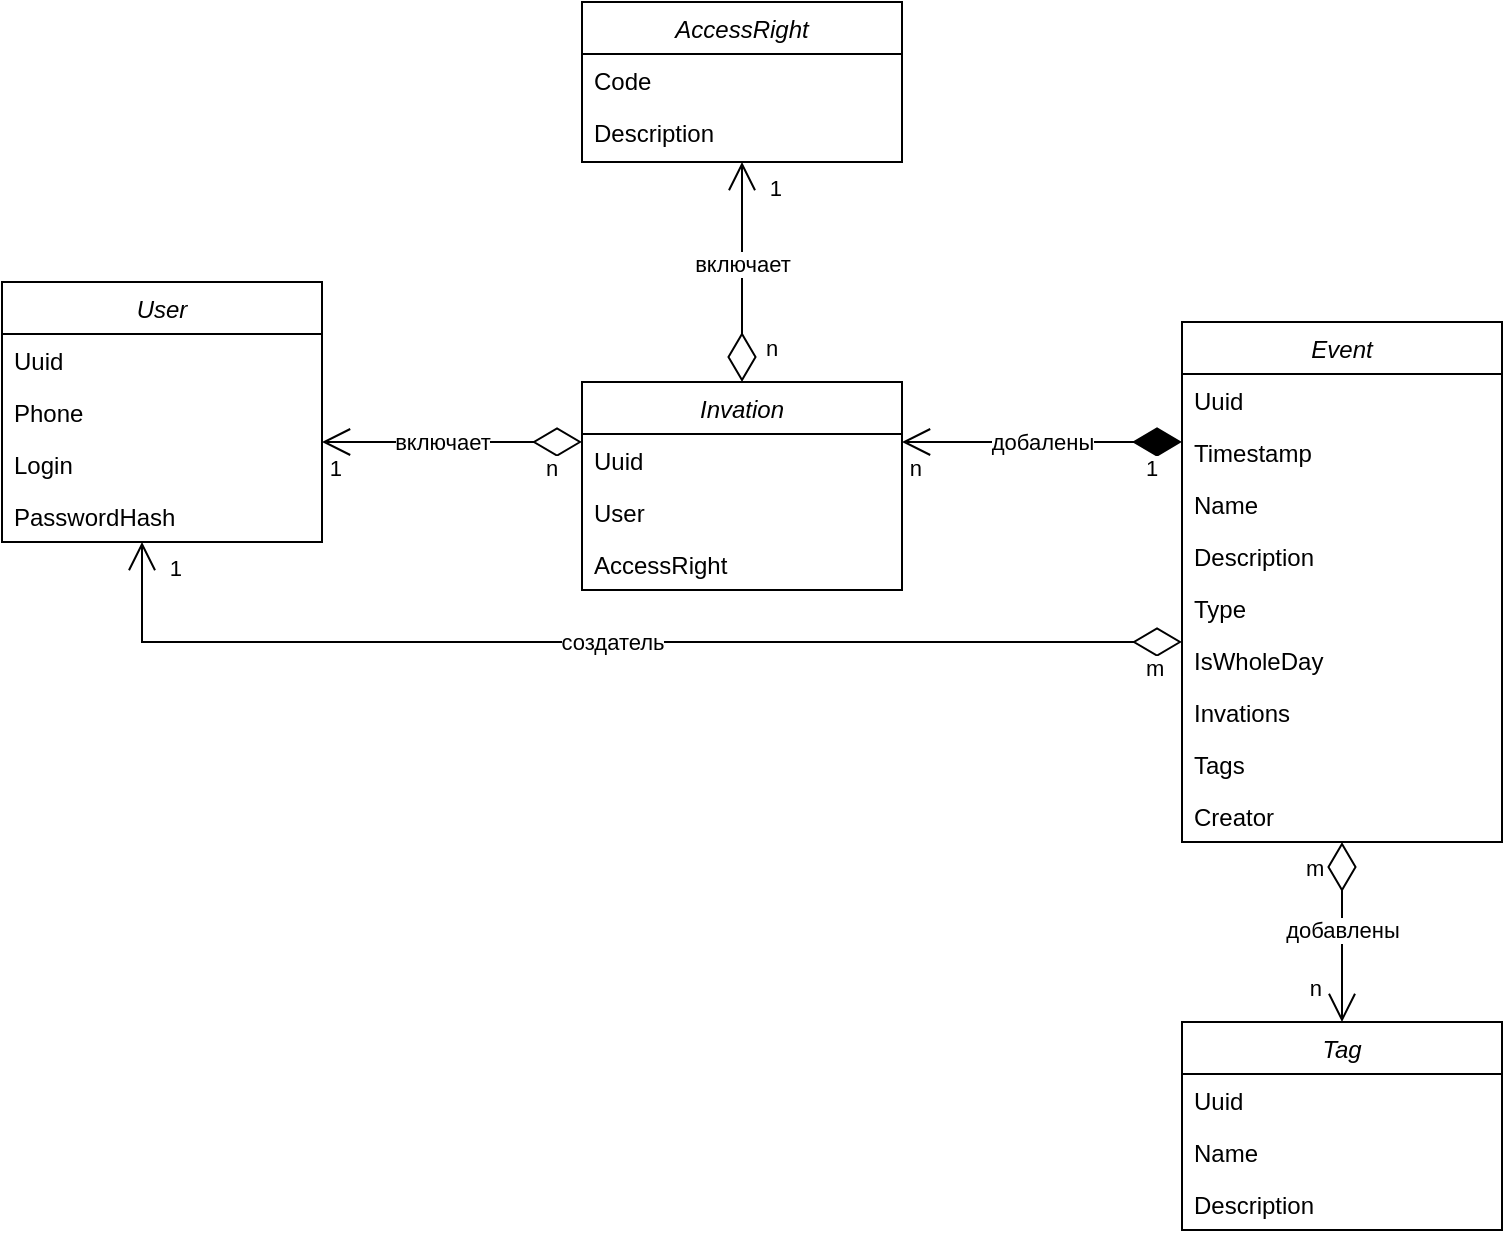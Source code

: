 <mxfile version="18.0.6" type="device" pages="3"><diagram id="C5RBs43oDa-KdzZeNtuy" name="dto"><mxGraphModel dx="2500" dy="2328" grid="1" gridSize="10" guides="1" tooltips="1" connect="1" arrows="1" fold="1" page="1" pageScale="1" pageWidth="827" pageHeight="1169" math="0" shadow="0"><root><mxCell id="WIyWlLk6GJQsqaUBKTNV-0"/><mxCell id="WIyWlLk6GJQsqaUBKTNV-1" parent="WIyWlLk6GJQsqaUBKTNV-0"/><mxCell id="zkfFHV4jXpPFQw0GAbJ--0" value="User" style="swimlane;fontStyle=2;align=center;verticalAlign=top;childLayout=stackLayout;horizontal=1;startSize=26;horizontalStack=0;resizeParent=1;resizeLast=0;collapsible=1;marginBottom=0;rounded=0;shadow=0;strokeWidth=1;" parent="WIyWlLk6GJQsqaUBKTNV-1" vertex="1"><mxGeometry x="-290" y="100" width="160" height="130" as="geometry"><mxRectangle x="220" y="120" width="160" height="26" as="alternateBounds"/></mxGeometry></mxCell><mxCell id="zkfFHV4jXpPFQw0GAbJ--2" value="Uuid" style="text;align=left;verticalAlign=top;spacingLeft=4;spacingRight=4;overflow=hidden;rotatable=0;points=[[0,0.5],[1,0.5]];portConstraint=eastwest;rounded=0;shadow=0;html=0;" parent="zkfFHV4jXpPFQw0GAbJ--0" vertex="1"><mxGeometry y="26" width="160" height="26" as="geometry"/></mxCell><mxCell id="uRXgmzqIN2jKh5CVDO_b-0" value="Phone" style="text;align=left;verticalAlign=top;spacingLeft=4;spacingRight=4;overflow=hidden;rotatable=0;points=[[0,0.5],[1,0.5]];portConstraint=eastwest;rounded=0;shadow=0;html=0;" vertex="1" parent="zkfFHV4jXpPFQw0GAbJ--0"><mxGeometry y="52" width="160" height="26" as="geometry"/></mxCell><mxCell id="uRXgmzqIN2jKh5CVDO_b-1" value="Login" style="text;align=left;verticalAlign=top;spacingLeft=4;spacingRight=4;overflow=hidden;rotatable=0;points=[[0,0.5],[1,0.5]];portConstraint=eastwest;rounded=0;shadow=0;html=0;" vertex="1" parent="zkfFHV4jXpPFQw0GAbJ--0"><mxGeometry y="78" width="160" height="26" as="geometry"/></mxCell><mxCell id="uRXgmzqIN2jKh5CVDO_b-2" value="PasswordHash" style="text;align=left;verticalAlign=top;spacingLeft=4;spacingRight=4;overflow=hidden;rotatable=0;points=[[0,0.5],[1,0.5]];portConstraint=eastwest;rounded=0;shadow=0;html=0;" vertex="1" parent="zkfFHV4jXpPFQw0GAbJ--0"><mxGeometry y="104" width="160" height="26" as="geometry"/></mxCell><mxCell id="uRXgmzqIN2jKh5CVDO_b-7" value="Event" style="swimlane;fontStyle=2;align=center;verticalAlign=top;childLayout=stackLayout;horizontal=1;startSize=26;horizontalStack=0;resizeParent=1;resizeLast=0;collapsible=1;marginBottom=0;rounded=0;shadow=0;strokeWidth=1;" vertex="1" parent="WIyWlLk6GJQsqaUBKTNV-1"><mxGeometry x="300" y="120" width="160" height="260" as="geometry"><mxRectangle x="220" y="120" width="160" height="26" as="alternateBounds"/></mxGeometry></mxCell><mxCell id="uRXgmzqIN2jKh5CVDO_b-8" value="Uuid" style="text;align=left;verticalAlign=top;spacingLeft=4;spacingRight=4;overflow=hidden;rotatable=0;points=[[0,0.5],[1,0.5]];portConstraint=eastwest;rounded=0;shadow=0;html=0;" vertex="1" parent="uRXgmzqIN2jKh5CVDO_b-7"><mxGeometry y="26" width="160" height="26" as="geometry"/></mxCell><mxCell id="uRXgmzqIN2jKh5CVDO_b-9" value="Timestamp" style="text;align=left;verticalAlign=top;spacingLeft=4;spacingRight=4;overflow=hidden;rotatable=0;points=[[0,0.5],[1,0.5]];portConstraint=eastwest;rounded=0;shadow=0;html=0;" vertex="1" parent="uRXgmzqIN2jKh5CVDO_b-7"><mxGeometry y="52" width="160" height="26" as="geometry"/></mxCell><mxCell id="uRXgmzqIN2jKh5CVDO_b-10" value="Name" style="text;align=left;verticalAlign=top;spacingLeft=4;spacingRight=4;overflow=hidden;rotatable=0;points=[[0,0.5],[1,0.5]];portConstraint=eastwest;rounded=0;shadow=0;html=0;" vertex="1" parent="uRXgmzqIN2jKh5CVDO_b-7"><mxGeometry y="78" width="160" height="26" as="geometry"/></mxCell><mxCell id="uRXgmzqIN2jKh5CVDO_b-11" value="Description" style="text;align=left;verticalAlign=top;spacingLeft=4;spacingRight=4;overflow=hidden;rotatable=0;points=[[0,0.5],[1,0.5]];portConstraint=eastwest;rounded=0;shadow=0;html=0;" vertex="1" parent="uRXgmzqIN2jKh5CVDO_b-7"><mxGeometry y="104" width="160" height="26" as="geometry"/></mxCell><mxCell id="uRXgmzqIN2jKh5CVDO_b-12" value="Type" style="text;align=left;verticalAlign=top;spacingLeft=4;spacingRight=4;overflow=hidden;rotatable=0;points=[[0,0.5],[1,0.5]];portConstraint=eastwest;rounded=0;shadow=0;html=0;" vertex="1" parent="uRXgmzqIN2jKh5CVDO_b-7"><mxGeometry y="130" width="160" height="26" as="geometry"/></mxCell><mxCell id="uRXgmzqIN2jKh5CVDO_b-13" value="IsWholeDay" style="text;align=left;verticalAlign=top;spacingLeft=4;spacingRight=4;overflow=hidden;rotatable=0;points=[[0,0.5],[1,0.5]];portConstraint=eastwest;rounded=0;shadow=0;html=0;" vertex="1" parent="uRXgmzqIN2jKh5CVDO_b-7"><mxGeometry y="156" width="160" height="26" as="geometry"/></mxCell><mxCell id="uRXgmzqIN2jKh5CVDO_b-68" value="Invations" style="text;align=left;verticalAlign=top;spacingLeft=4;spacingRight=4;overflow=hidden;rotatable=0;points=[[0,0.5],[1,0.5]];portConstraint=eastwest;rounded=0;shadow=0;html=0;" vertex="1" parent="uRXgmzqIN2jKh5CVDO_b-7"><mxGeometry y="182" width="160" height="26" as="geometry"/></mxCell><mxCell id="uRXgmzqIN2jKh5CVDO_b-69" value="Tags" style="text;align=left;verticalAlign=top;spacingLeft=4;spacingRight=4;overflow=hidden;rotatable=0;points=[[0,0.5],[1,0.5]];portConstraint=eastwest;rounded=0;shadow=0;html=0;" vertex="1" parent="uRXgmzqIN2jKh5CVDO_b-7"><mxGeometry y="208" width="160" height="26" as="geometry"/></mxCell><mxCell id="uRXgmzqIN2jKh5CVDO_b-70" value="Creator" style="text;align=left;verticalAlign=top;spacingLeft=4;spacingRight=4;overflow=hidden;rotatable=0;points=[[0,0.5],[1,0.5]];portConstraint=eastwest;rounded=0;shadow=0;html=0;" vertex="1" parent="uRXgmzqIN2jKh5CVDO_b-7"><mxGeometry y="234" width="160" height="26" as="geometry"/></mxCell><mxCell id="uRXgmzqIN2jKh5CVDO_b-14" value="AccessRight" style="swimlane;fontStyle=2;align=center;verticalAlign=top;childLayout=stackLayout;horizontal=1;startSize=26;horizontalStack=0;resizeParent=1;resizeLast=0;collapsible=1;marginBottom=0;rounded=0;shadow=0;strokeWidth=1;" vertex="1" parent="WIyWlLk6GJQsqaUBKTNV-1"><mxGeometry y="-40" width="160" height="80" as="geometry"><mxRectangle x="220" y="120" width="160" height="26" as="alternateBounds"/></mxGeometry></mxCell><mxCell id="uRXgmzqIN2jKh5CVDO_b-15" value="Code" style="text;align=left;verticalAlign=top;spacingLeft=4;spacingRight=4;overflow=hidden;rotatable=0;points=[[0,0.5],[1,0.5]];portConstraint=eastwest;rounded=0;shadow=0;html=0;" vertex="1" parent="uRXgmzqIN2jKh5CVDO_b-14"><mxGeometry y="26" width="160" height="26" as="geometry"/></mxCell><mxCell id="uRXgmzqIN2jKh5CVDO_b-21" value="Description" style="text;align=left;verticalAlign=top;spacingLeft=4;spacingRight=4;overflow=hidden;rotatable=0;points=[[0,0.5],[1,0.5]];portConstraint=eastwest;rounded=0;shadow=0;html=0;" vertex="1" parent="uRXgmzqIN2jKh5CVDO_b-14"><mxGeometry y="52" width="160" height="26" as="geometry"/></mxCell><mxCell id="uRXgmzqIN2jKh5CVDO_b-22" value="Tag" style="swimlane;fontStyle=2;align=center;verticalAlign=top;childLayout=stackLayout;horizontal=1;startSize=26;horizontalStack=0;resizeParent=1;resizeLast=0;collapsible=1;marginBottom=0;rounded=0;shadow=0;strokeWidth=1;" vertex="1" parent="WIyWlLk6GJQsqaUBKTNV-1"><mxGeometry x="300" y="470" width="160" height="104" as="geometry"><mxRectangle x="220" y="120" width="160" height="26" as="alternateBounds"/></mxGeometry></mxCell><mxCell id="uRXgmzqIN2jKh5CVDO_b-25" value="Uuid" style="text;align=left;verticalAlign=top;spacingLeft=4;spacingRight=4;overflow=hidden;rotatable=0;points=[[0,0.5],[1,0.5]];portConstraint=eastwest;rounded=0;shadow=0;html=0;" vertex="1" parent="uRXgmzqIN2jKh5CVDO_b-22"><mxGeometry y="26" width="160" height="26" as="geometry"/></mxCell><mxCell id="uRXgmzqIN2jKh5CVDO_b-23" value="Name" style="text;align=left;verticalAlign=top;spacingLeft=4;spacingRight=4;overflow=hidden;rotatable=0;points=[[0,0.5],[1,0.5]];portConstraint=eastwest;rounded=0;shadow=0;html=0;" vertex="1" parent="uRXgmzqIN2jKh5CVDO_b-22"><mxGeometry y="52" width="160" height="26" as="geometry"/></mxCell><mxCell id="uRXgmzqIN2jKh5CVDO_b-24" value="Description" style="text;align=left;verticalAlign=top;spacingLeft=4;spacingRight=4;overflow=hidden;rotatable=0;points=[[0,0.5],[1,0.5]];portConstraint=eastwest;rounded=0;shadow=0;html=0;" vertex="1" parent="uRXgmzqIN2jKh5CVDO_b-22"><mxGeometry y="78" width="160" height="26" as="geometry"/></mxCell><mxCell id="uRXgmzqIN2jKh5CVDO_b-41" value="добалены" style="endArrow=open;html=1;endSize=12;startArrow=diamondThin;startSize=22;startFill=1;edgeStyle=orthogonalEdgeStyle;rounded=0;" edge="1" parent="WIyWlLk6GJQsqaUBKTNV-1" source="uRXgmzqIN2jKh5CVDO_b-7" target="uRXgmzqIN2jKh5CVDO_b-53"><mxGeometry relative="1" as="geometry"><mxPoint x="120" y="360" as="sourcePoint"/><mxPoint x="280" y="360" as="targetPoint"/><Array as="points"><mxPoint x="190" y="180"/><mxPoint x="190" y="180"/></Array></mxGeometry></mxCell><mxCell id="uRXgmzqIN2jKh5CVDO_b-42" value="1" style="edgeLabel;resizable=0;html=1;align=left;verticalAlign=top;" connectable="0" vertex="1" parent="uRXgmzqIN2jKh5CVDO_b-41"><mxGeometry x="-1" relative="1" as="geometry"><mxPoint x="-20" as="offset"/></mxGeometry></mxCell><mxCell id="uRXgmzqIN2jKh5CVDO_b-43" value="n" style="edgeLabel;resizable=0;html=1;align=right;verticalAlign=top;" connectable="0" vertex="1" parent="uRXgmzqIN2jKh5CVDO_b-41"><mxGeometry x="1" relative="1" as="geometry"><mxPoint x="10" as="offset"/></mxGeometry></mxCell><mxCell id="uRXgmzqIN2jKh5CVDO_b-44" value="создатель" style="endArrow=open;html=1;endSize=12;startArrow=diamondThin;startSize=22;startFill=0;edgeStyle=orthogonalEdgeStyle;rounded=0;" edge="1" parent="WIyWlLk6GJQsqaUBKTNV-1" source="uRXgmzqIN2jKh5CVDO_b-7" target="zkfFHV4jXpPFQw0GAbJ--0"><mxGeometry relative="1" as="geometry"><mxPoint x="300" y="230" as="sourcePoint"/><mxPoint x="140" y="230" as="targetPoint"/><Array as="points"><mxPoint x="-220" y="280"/></Array></mxGeometry></mxCell><mxCell id="uRXgmzqIN2jKh5CVDO_b-45" value="m" style="edgeLabel;resizable=0;html=1;align=left;verticalAlign=top;" connectable="0" vertex="1" parent="uRXgmzqIN2jKh5CVDO_b-44"><mxGeometry x="-1" relative="1" as="geometry"><mxPoint x="-20" as="offset"/></mxGeometry></mxCell><mxCell id="uRXgmzqIN2jKh5CVDO_b-46" value="1" style="edgeLabel;resizable=0;html=1;align=right;verticalAlign=top;" connectable="0" vertex="1" parent="uRXgmzqIN2jKh5CVDO_b-44"><mxGeometry x="1" relative="1" as="geometry"><mxPoint x="20" as="offset"/></mxGeometry></mxCell><mxCell id="uRXgmzqIN2jKh5CVDO_b-50" value="добавлены" style="endArrow=open;html=1;endSize=12;startArrow=diamondThin;startSize=22;startFill=0;edgeStyle=orthogonalEdgeStyle;rounded=0;" edge="1" parent="WIyWlLk6GJQsqaUBKTNV-1" source="uRXgmzqIN2jKh5CVDO_b-7" target="uRXgmzqIN2jKh5CVDO_b-22"><mxGeometry x="-0.02" relative="1" as="geometry"><mxPoint x="320" y="330" as="sourcePoint"/><mxPoint x="160" y="330" as="targetPoint"/><Array as="points"/><mxPoint as="offset"/></mxGeometry></mxCell><mxCell id="uRXgmzqIN2jKh5CVDO_b-51" value="m" style="edgeLabel;resizable=0;html=1;align=left;verticalAlign=top;" connectable="0" vertex="1" parent="uRXgmzqIN2jKh5CVDO_b-50"><mxGeometry x="-1" relative="1" as="geometry"><mxPoint x="-20" as="offset"/></mxGeometry></mxCell><mxCell id="uRXgmzqIN2jKh5CVDO_b-52" value="n" style="edgeLabel;resizable=0;html=1;align=right;verticalAlign=top;" connectable="0" vertex="1" parent="uRXgmzqIN2jKh5CVDO_b-50"><mxGeometry x="1" relative="1" as="geometry"><mxPoint x="-10" y="-30" as="offset"/></mxGeometry></mxCell><mxCell id="uRXgmzqIN2jKh5CVDO_b-53" value="Invation" style="swimlane;fontStyle=2;align=center;verticalAlign=top;childLayout=stackLayout;horizontal=1;startSize=26;horizontalStack=0;resizeParent=1;resizeLast=0;collapsible=1;marginBottom=0;rounded=0;shadow=0;strokeWidth=1;" vertex="1" parent="WIyWlLk6GJQsqaUBKTNV-1"><mxGeometry y="150" width="160" height="104" as="geometry"><mxRectangle x="220" y="120" width="160" height="26" as="alternateBounds"/></mxGeometry></mxCell><mxCell id="uRXgmzqIN2jKh5CVDO_b-54" value="Uuid" style="text;align=left;verticalAlign=top;spacingLeft=4;spacingRight=4;overflow=hidden;rotatable=0;points=[[0,0.5],[1,0.5]];portConstraint=eastwest;rounded=0;shadow=0;html=0;" vertex="1" parent="uRXgmzqIN2jKh5CVDO_b-53"><mxGeometry y="26" width="160" height="26" as="geometry"/></mxCell><mxCell id="uRXgmzqIN2jKh5CVDO_b-66" value="User" style="text;align=left;verticalAlign=top;spacingLeft=4;spacingRight=4;overflow=hidden;rotatable=0;points=[[0,0.5],[1,0.5]];portConstraint=eastwest;rounded=0;shadow=0;html=0;" vertex="1" parent="uRXgmzqIN2jKh5CVDO_b-53"><mxGeometry y="52" width="160" height="26" as="geometry"/></mxCell><mxCell id="uRXgmzqIN2jKh5CVDO_b-67" value="AccessRight" style="text;align=left;verticalAlign=top;spacingLeft=4;spacingRight=4;overflow=hidden;rotatable=0;points=[[0,0.5],[1,0.5]];portConstraint=eastwest;rounded=0;shadow=0;html=0;" vertex="1" parent="uRXgmzqIN2jKh5CVDO_b-53"><mxGeometry y="78" width="160" height="26" as="geometry"/></mxCell><mxCell id="uRXgmzqIN2jKh5CVDO_b-59" value="включает" style="endArrow=open;html=1;endSize=12;startArrow=diamondThin;startSize=22;startFill=0;edgeStyle=orthogonalEdgeStyle;rounded=0;" edge="1" parent="WIyWlLk6GJQsqaUBKTNV-1" source="uRXgmzqIN2jKh5CVDO_b-53" target="zkfFHV4jXpPFQw0GAbJ--0"><mxGeometry x="0.077" relative="1" as="geometry"><mxPoint x="50.0" y="210.58" as="sourcePoint"/><mxPoint x="-90" y="210.58" as="targetPoint"/><Array as="points"><mxPoint x="-50" y="180"/><mxPoint x="-50" y="180"/></Array><mxPoint as="offset"/></mxGeometry></mxCell><mxCell id="uRXgmzqIN2jKh5CVDO_b-60" value="n" style="edgeLabel;resizable=0;html=1;align=left;verticalAlign=top;" connectable="0" vertex="1" parent="uRXgmzqIN2jKh5CVDO_b-59"><mxGeometry x="-1" relative="1" as="geometry"><mxPoint x="-20" as="offset"/></mxGeometry></mxCell><mxCell id="uRXgmzqIN2jKh5CVDO_b-61" value="1" style="edgeLabel;resizable=0;html=1;align=right;verticalAlign=top;" connectable="0" vertex="1" parent="uRXgmzqIN2jKh5CVDO_b-59"><mxGeometry x="1" relative="1" as="geometry"><mxPoint x="10" as="offset"/></mxGeometry></mxCell><mxCell id="uRXgmzqIN2jKh5CVDO_b-62" value="включает" style="endArrow=open;html=1;endSize=12;startArrow=diamondThin;startSize=22;startFill=0;edgeStyle=orthogonalEdgeStyle;rounded=0;" edge="1" parent="WIyWlLk6GJQsqaUBKTNV-1" source="uRXgmzqIN2jKh5CVDO_b-53" target="uRXgmzqIN2jKh5CVDO_b-14"><mxGeometry x="0.077" relative="1" as="geometry"><mxPoint x="10" y="190.0" as="sourcePoint"/><mxPoint x="-120" y="190.0" as="targetPoint"/><Array as="points"/><mxPoint as="offset"/></mxGeometry></mxCell><mxCell id="uRXgmzqIN2jKh5CVDO_b-63" value="n" style="edgeLabel;resizable=0;html=1;align=left;verticalAlign=top;" connectable="0" vertex="1" parent="uRXgmzqIN2jKh5CVDO_b-62"><mxGeometry x="-1" relative="1" as="geometry"><mxPoint x="10" y="-30" as="offset"/></mxGeometry></mxCell><mxCell id="uRXgmzqIN2jKh5CVDO_b-64" value="1" style="edgeLabel;resizable=0;html=1;align=right;verticalAlign=top;" connectable="0" vertex="1" parent="uRXgmzqIN2jKh5CVDO_b-62"><mxGeometry x="1" relative="1" as="geometry"><mxPoint x="20" as="offset"/></mxGeometry></mxCell></root></mxGraphModel></diagram><diagram id="JRtGAOI5ldApR73Wk3B1" name="bl"><mxGraphModel dx="1663" dy="1748" grid="1" gridSize="10" guides="1" tooltips="1" connect="1" arrows="1" fold="1" page="1" pageScale="1" pageWidth="827" pageHeight="1169" math="0" shadow="0"><root><mxCell id="0"/><mxCell id="1" parent="0"/><mxCell id="C2I2aRRr8o810OPjuDhy-1" value="IUserLogic" style="swimlane;fontStyle=2;align=center;verticalAlign=top;childLayout=stackLayout;horizontal=1;startSize=26;horizontalStack=0;resizeParent=1;resizeLast=0;collapsible=1;marginBottom=0;rounded=0;shadow=0;strokeWidth=1;" vertex="1" parent="1"><mxGeometry x="-550" y="100" width="160" height="182" as="geometry"><mxRectangle x="220" y="120" width="160" height="26" as="alternateBounds"/></mxGeometry></mxCell><mxCell id="C2I2aRRr8o810OPjuDhy-5" value="GetByUuid()" style="text;align=left;verticalAlign=top;spacingLeft=4;spacingRight=4;overflow=hidden;rotatable=0;points=[[0,0.5],[1,0.5]];portConstraint=eastwest;rounded=0;shadow=0;html=0;" vertex="1" parent="C2I2aRRr8o810OPjuDhy-1"><mxGeometry y="26" width="160" height="26" as="geometry"/></mxCell><mxCell id="C2I2aRRr8o810OPjuDhy-42" value="List()" style="text;align=left;verticalAlign=top;spacingLeft=4;spacingRight=4;overflow=hidden;rotatable=0;points=[[0,0.5],[1,0.5]];portConstraint=eastwest;rounded=0;shadow=0;html=0;" vertex="1" parent="C2I2aRRr8o810OPjuDhy-1"><mxGeometry y="52" width="160" height="26" as="geometry"/></mxCell><mxCell id="C2I2aRRr8o810OPjuDhy-2" value="Create()" style="text;align=left;verticalAlign=top;spacingLeft=4;spacingRight=4;overflow=hidden;rotatable=0;points=[[0,0.5],[1,0.5]];portConstraint=eastwest;rounded=0;shadow=0;html=0;" vertex="1" parent="C2I2aRRr8o810OPjuDhy-1"><mxGeometry y="78" width="160" height="26" as="geometry"/></mxCell><mxCell id="C2I2aRRr8o810OPjuDhy-3" value="Update()" style="text;align=left;verticalAlign=top;spacingLeft=4;spacingRight=4;overflow=hidden;rotatable=0;points=[[0,0.5],[1,0.5]];portConstraint=eastwest;rounded=0;shadow=0;html=0;" vertex="1" parent="C2I2aRRr8o810OPjuDhy-1"><mxGeometry y="104" width="160" height="26" as="geometry"/></mxCell><mxCell id="C2I2aRRr8o810OPjuDhy-4" value="Delete()" style="text;align=left;verticalAlign=top;spacingLeft=4;spacingRight=4;overflow=hidden;rotatable=0;points=[[0,0.5],[1,0.5]];portConstraint=eastwest;rounded=0;shadow=0;html=0;" vertex="1" parent="C2I2aRRr8o810OPjuDhy-1"><mxGeometry y="130" width="160" height="26" as="geometry"/></mxCell><mxCell id="76gWoCn5j2-JsU4DpsJR-16" value="Restore()" style="text;align=left;verticalAlign=top;spacingLeft=4;spacingRight=4;overflow=hidden;rotatable=0;points=[[0,0.5],[1,0.5]];portConstraint=eastwest;rounded=0;shadow=0;html=0;" vertex="1" parent="C2I2aRRr8o810OPjuDhy-1"><mxGeometry y="156" width="160" height="26" as="geometry"/></mxCell><mxCell id="C2I2aRRr8o810OPjuDhy-44" value="userLogic" style="swimlane;fontStyle=2;align=center;verticalAlign=top;childLayout=stackLayout;horizontal=1;startSize=26;horizontalStack=0;resizeParent=1;resizeLast=0;collapsible=1;marginBottom=0;rounded=0;shadow=0;strokeWidth=1;" vertex="1" parent="1"><mxGeometry x="-550" y="340" width="160" height="182" as="geometry"><mxRectangle x="220" y="120" width="160" height="26" as="alternateBounds"/></mxGeometry></mxCell><mxCell id="C2I2aRRr8o810OPjuDhy-45" value="GetByUuid()" style="text;align=left;verticalAlign=top;spacingLeft=4;spacingRight=4;overflow=hidden;rotatable=0;points=[[0,0.5],[1,0.5]];portConstraint=eastwest;rounded=0;shadow=0;html=0;" vertex="1" parent="C2I2aRRr8o810OPjuDhy-44"><mxGeometry y="26" width="160" height="26" as="geometry"/></mxCell><mxCell id="C2I2aRRr8o810OPjuDhy-46" value="List()" style="text;align=left;verticalAlign=top;spacingLeft=4;spacingRight=4;overflow=hidden;rotatable=0;points=[[0,0.5],[1,0.5]];portConstraint=eastwest;rounded=0;shadow=0;html=0;" vertex="1" parent="C2I2aRRr8o810OPjuDhy-44"><mxGeometry y="52" width="160" height="26" as="geometry"/></mxCell><mxCell id="C2I2aRRr8o810OPjuDhy-47" value="Create()" style="text;align=left;verticalAlign=top;spacingLeft=4;spacingRight=4;overflow=hidden;rotatable=0;points=[[0,0.5],[1,0.5]];portConstraint=eastwest;rounded=0;shadow=0;html=0;" vertex="1" parent="C2I2aRRr8o810OPjuDhy-44"><mxGeometry y="78" width="160" height="26" as="geometry"/></mxCell><mxCell id="C2I2aRRr8o810OPjuDhy-48" value="Update()" style="text;align=left;verticalAlign=top;spacingLeft=4;spacingRight=4;overflow=hidden;rotatable=0;points=[[0,0.5],[1,0.5]];portConstraint=eastwest;rounded=0;shadow=0;html=0;" vertex="1" parent="C2I2aRRr8o810OPjuDhy-44"><mxGeometry y="104" width="160" height="26" as="geometry"/></mxCell><mxCell id="C2I2aRRr8o810OPjuDhy-49" value="Delete()" style="text;align=left;verticalAlign=top;spacingLeft=4;spacingRight=4;overflow=hidden;rotatable=0;points=[[0,0.5],[1,0.5]];portConstraint=eastwest;rounded=0;shadow=0;html=0;" vertex="1" parent="C2I2aRRr8o810OPjuDhy-44"><mxGeometry y="130" width="160" height="26" as="geometry"/></mxCell><mxCell id="76gWoCn5j2-JsU4DpsJR-17" value="Restore()" style="text;align=left;verticalAlign=top;spacingLeft=4;spacingRight=4;overflow=hidden;rotatable=0;points=[[0,0.5],[1,0.5]];portConstraint=eastwest;rounded=0;shadow=0;html=0;" vertex="1" parent="C2I2aRRr8o810OPjuDhy-44"><mxGeometry y="156" width="160" height="26" as="geometry"/></mxCell><mxCell id="C2I2aRRr8o810OPjuDhy-50" value="" style="endArrow=block;dashed=1;endFill=0;endSize=12;html=1;rounded=0;" edge="1" parent="1" source="C2I2aRRr8o810OPjuDhy-44" target="C2I2aRRr8o810OPjuDhy-1"><mxGeometry width="160" relative="1" as="geometry"><mxPoint x="-290" y="410" as="sourcePoint"/><mxPoint x="-130" y="410" as="targetPoint"/></mxGeometry></mxCell><mxCell id="C2I2aRRr8o810OPjuDhy-51" value="IInvationLogic" style="swimlane;fontStyle=2;align=center;verticalAlign=top;childLayout=stackLayout;horizontal=1;startSize=26;horizontalStack=0;resizeParent=1;resizeLast=0;collapsible=1;marginBottom=0;rounded=0;shadow=0;strokeWidth=1;" vertex="1" parent="1"><mxGeometry x="-350" y="100" width="160" height="182" as="geometry"><mxRectangle x="220" y="120" width="160" height="26" as="alternateBounds"/></mxGeometry></mxCell><mxCell id="C2I2aRRr8o810OPjuDhy-52" value="GetByUuid()" style="text;align=left;verticalAlign=top;spacingLeft=4;spacingRight=4;overflow=hidden;rotatable=0;points=[[0,0.5],[1,0.5]];portConstraint=eastwest;rounded=0;shadow=0;html=0;" vertex="1" parent="C2I2aRRr8o810OPjuDhy-51"><mxGeometry y="26" width="160" height="26" as="geometry"/></mxCell><mxCell id="C2I2aRRr8o810OPjuDhy-64" value="ListByUser()" style="text;align=left;verticalAlign=top;spacingLeft=4;spacingRight=4;overflow=hidden;rotatable=0;points=[[0,0.5],[1,0.5]];portConstraint=eastwest;rounded=0;shadow=0;html=0;" vertex="1" parent="C2I2aRRr8o810OPjuDhy-51"><mxGeometry y="52" width="160" height="26" as="geometry"/></mxCell><mxCell id="C2I2aRRr8o810OPjuDhy-53" value="List()" style="text;align=left;verticalAlign=top;spacingLeft=4;spacingRight=4;overflow=hidden;rotatable=0;points=[[0,0.5],[1,0.5]];portConstraint=eastwest;rounded=0;shadow=0;html=0;" vertex="1" parent="C2I2aRRr8o810OPjuDhy-51"><mxGeometry y="78" width="160" height="26" as="geometry"/></mxCell><mxCell id="C2I2aRRr8o810OPjuDhy-54" value="Create()" style="text;align=left;verticalAlign=top;spacingLeft=4;spacingRight=4;overflow=hidden;rotatable=0;points=[[0,0.5],[1,0.5]];portConstraint=eastwest;rounded=0;shadow=0;html=0;" vertex="1" parent="C2I2aRRr8o810OPjuDhy-51"><mxGeometry y="104" width="160" height="26" as="geometry"/></mxCell><mxCell id="C2I2aRRr8o810OPjuDhy-55" value="Update()" style="text;align=left;verticalAlign=top;spacingLeft=4;spacingRight=4;overflow=hidden;rotatable=0;points=[[0,0.5],[1,0.5]];portConstraint=eastwest;rounded=0;shadow=0;html=0;" vertex="1" parent="C2I2aRRr8o810OPjuDhy-51"><mxGeometry y="130" width="160" height="26" as="geometry"/></mxCell><mxCell id="C2I2aRRr8o810OPjuDhy-56" value="Delete()" style="text;align=left;verticalAlign=top;spacingLeft=4;spacingRight=4;overflow=hidden;rotatable=0;points=[[0,0.5],[1,0.5]];portConstraint=eastwest;rounded=0;shadow=0;html=0;" vertex="1" parent="C2I2aRRr8o810OPjuDhy-51"><mxGeometry y="156" width="160" height="26" as="geometry"/></mxCell><mxCell id="C2I2aRRr8o810OPjuDhy-57" value="invationLogic" style="swimlane;fontStyle=2;align=center;verticalAlign=top;childLayout=stackLayout;horizontal=1;startSize=26;horizontalStack=0;resizeParent=1;resizeLast=0;collapsible=1;marginBottom=0;rounded=0;shadow=0;strokeWidth=1;" vertex="1" parent="1"><mxGeometry x="-350" y="340" width="160" height="182" as="geometry"><mxRectangle x="220" y="120" width="160" height="26" as="alternateBounds"/></mxGeometry></mxCell><mxCell id="C2I2aRRr8o810OPjuDhy-58" value="GetByUuid()" style="text;align=left;verticalAlign=top;spacingLeft=4;spacingRight=4;overflow=hidden;rotatable=0;points=[[0,0.5],[1,0.5]];portConstraint=eastwest;rounded=0;shadow=0;html=0;" vertex="1" parent="C2I2aRRr8o810OPjuDhy-57"><mxGeometry y="26" width="160" height="26" as="geometry"/></mxCell><mxCell id="76gWoCn5j2-JsU4DpsJR-15" value="ListByUser()" style="text;align=left;verticalAlign=top;spacingLeft=4;spacingRight=4;overflow=hidden;rotatable=0;points=[[0,0.5],[1,0.5]];portConstraint=eastwest;rounded=0;shadow=0;html=0;" vertex="1" parent="C2I2aRRr8o810OPjuDhy-57"><mxGeometry y="52" width="160" height="26" as="geometry"/></mxCell><mxCell id="C2I2aRRr8o810OPjuDhy-59" value="List()" style="text;align=left;verticalAlign=top;spacingLeft=4;spacingRight=4;overflow=hidden;rotatable=0;points=[[0,0.5],[1,0.5]];portConstraint=eastwest;rounded=0;shadow=0;html=0;" vertex="1" parent="C2I2aRRr8o810OPjuDhy-57"><mxGeometry y="78" width="160" height="26" as="geometry"/></mxCell><mxCell id="C2I2aRRr8o810OPjuDhy-60" value="Create()" style="text;align=left;verticalAlign=top;spacingLeft=4;spacingRight=4;overflow=hidden;rotatable=0;points=[[0,0.5],[1,0.5]];portConstraint=eastwest;rounded=0;shadow=0;html=0;" vertex="1" parent="C2I2aRRr8o810OPjuDhy-57"><mxGeometry y="104" width="160" height="26" as="geometry"/></mxCell><mxCell id="C2I2aRRr8o810OPjuDhy-61" value="Update()" style="text;align=left;verticalAlign=top;spacingLeft=4;spacingRight=4;overflow=hidden;rotatable=0;points=[[0,0.5],[1,0.5]];portConstraint=eastwest;rounded=0;shadow=0;html=0;" vertex="1" parent="C2I2aRRr8o810OPjuDhy-57"><mxGeometry y="130" width="160" height="26" as="geometry"/></mxCell><mxCell id="C2I2aRRr8o810OPjuDhy-62" value="Delete()" style="text;align=left;verticalAlign=top;spacingLeft=4;spacingRight=4;overflow=hidden;rotatable=0;points=[[0,0.5],[1,0.5]];portConstraint=eastwest;rounded=0;shadow=0;html=0;" vertex="1" parent="C2I2aRRr8o810OPjuDhy-57"><mxGeometry y="156" width="160" height="26" as="geometry"/></mxCell><mxCell id="C2I2aRRr8o810OPjuDhy-63" value="" style="endArrow=block;dashed=1;endFill=0;endSize=12;html=1;rounded=0;" edge="1" parent="1" source="C2I2aRRr8o810OPjuDhy-57" target="C2I2aRRr8o810OPjuDhy-51"><mxGeometry width="160" relative="1" as="geometry"><mxPoint x="-90" y="410" as="sourcePoint"/><mxPoint x="70" y="410" as="targetPoint"/></mxGeometry></mxCell><mxCell id="76gWoCn5j2-JsU4DpsJR-1" value="IAccessRightLogic" style="swimlane;fontStyle=2;align=center;verticalAlign=top;childLayout=stackLayout;horizontal=1;startSize=26;horizontalStack=0;resizeParent=1;resizeLast=0;collapsible=1;marginBottom=0;rounded=0;shadow=0;strokeWidth=1;" vertex="1" parent="1"><mxGeometry x="-150" y="100" width="160" height="78" as="geometry"><mxRectangle x="220" y="120" width="160" height="26" as="alternateBounds"/></mxGeometry></mxCell><mxCell id="76gWoCn5j2-JsU4DpsJR-2" value="GetByCode()" style="text;align=left;verticalAlign=top;spacingLeft=4;spacingRight=4;overflow=hidden;rotatable=0;points=[[0,0.5],[1,0.5]];portConstraint=eastwest;rounded=0;shadow=0;html=0;" vertex="1" parent="76gWoCn5j2-JsU4DpsJR-1"><mxGeometry y="26" width="160" height="26" as="geometry"/></mxCell><mxCell id="76gWoCn5j2-JsU4DpsJR-4" value="List()" style="text;align=left;verticalAlign=top;spacingLeft=4;spacingRight=4;overflow=hidden;rotatable=0;points=[[0,0.5],[1,0.5]];portConstraint=eastwest;rounded=0;shadow=0;html=0;" vertex="1" parent="76gWoCn5j2-JsU4DpsJR-1"><mxGeometry y="52" width="160" height="26" as="geometry"/></mxCell><mxCell id="76gWoCn5j2-JsU4DpsJR-8" value="accessRightLogic" style="swimlane;fontStyle=2;align=center;verticalAlign=top;childLayout=stackLayout;horizontal=1;startSize=26;horizontalStack=0;resizeParent=1;resizeLast=0;collapsible=1;marginBottom=0;rounded=0;shadow=0;strokeWidth=1;" vertex="1" parent="1"><mxGeometry x="-150" y="340" width="160" height="78" as="geometry"><mxRectangle x="220" y="120" width="160" height="26" as="alternateBounds"/></mxGeometry></mxCell><mxCell id="76gWoCn5j2-JsU4DpsJR-9" value="GetByCode()" style="text;align=left;verticalAlign=top;spacingLeft=4;spacingRight=4;overflow=hidden;rotatable=0;points=[[0,0.5],[1,0.5]];portConstraint=eastwest;rounded=0;shadow=0;html=0;" vertex="1" parent="76gWoCn5j2-JsU4DpsJR-8"><mxGeometry y="26" width="160" height="26" as="geometry"/></mxCell><mxCell id="76gWoCn5j2-JsU4DpsJR-10" value="List()" style="text;align=left;verticalAlign=top;spacingLeft=4;spacingRight=4;overflow=hidden;rotatable=0;points=[[0,0.5],[1,0.5]];portConstraint=eastwest;rounded=0;shadow=0;html=0;" vertex="1" parent="76gWoCn5j2-JsU4DpsJR-8"><mxGeometry y="52" width="160" height="26" as="geometry"/></mxCell><mxCell id="76gWoCn5j2-JsU4DpsJR-14" value="" style="endArrow=block;dashed=1;endFill=0;endSize=12;html=1;rounded=0;" edge="1" parent="1" source="76gWoCn5j2-JsU4DpsJR-8" target="76gWoCn5j2-JsU4DpsJR-1"><mxGeometry width="160" relative="1" as="geometry"><mxPoint x="110" y="410" as="sourcePoint"/><mxPoint x="270" y="410" as="targetPoint"/></mxGeometry></mxCell><mxCell id="76gWoCn5j2-JsU4DpsJR-18" value="IEventLogic" style="swimlane;fontStyle=2;align=center;verticalAlign=top;childLayout=stackLayout;horizontal=1;startSize=26;horizontalStack=0;resizeParent=1;resizeLast=0;collapsible=1;marginBottom=0;rounded=0;shadow=0;strokeWidth=1;" vertex="1" parent="1"><mxGeometry x="50" y="100" width="160" height="182" as="geometry"><mxRectangle x="220" y="120" width="160" height="26" as="alternateBounds"/></mxGeometry></mxCell><mxCell id="76gWoCn5j2-JsU4DpsJR-19" value="GetByUuid()" style="text;align=left;verticalAlign=top;spacingLeft=4;spacingRight=4;overflow=hidden;rotatable=0;points=[[0,0.5],[1,0.5]];portConstraint=eastwest;rounded=0;shadow=0;html=0;" vertex="1" parent="76gWoCn5j2-JsU4DpsJR-18"><mxGeometry y="26" width="160" height="26" as="geometry"/></mxCell><mxCell id="76gWoCn5j2-JsU4DpsJR-31" value="Search()" style="text;align=left;verticalAlign=top;spacingLeft=4;spacingRight=4;overflow=hidden;rotatable=0;points=[[0,0.5],[1,0.5]];portConstraint=eastwest;rounded=0;shadow=0;html=0;" vertex="1" parent="76gWoCn5j2-JsU4DpsJR-18"><mxGeometry y="52" width="160" height="26" as="geometry"/></mxCell><mxCell id="76gWoCn5j2-JsU4DpsJR-20" value="List()" style="text;align=left;verticalAlign=top;spacingLeft=4;spacingRight=4;overflow=hidden;rotatable=0;points=[[0,0.5],[1,0.5]];portConstraint=eastwest;rounded=0;shadow=0;html=0;" vertex="1" parent="76gWoCn5j2-JsU4DpsJR-18"><mxGeometry y="78" width="160" height="26" as="geometry"/></mxCell><mxCell id="76gWoCn5j2-JsU4DpsJR-21" value="Create()" style="text;align=left;verticalAlign=top;spacingLeft=4;spacingRight=4;overflow=hidden;rotatable=0;points=[[0,0.5],[1,0.5]];portConstraint=eastwest;rounded=0;shadow=0;html=0;" vertex="1" parent="76gWoCn5j2-JsU4DpsJR-18"><mxGeometry y="104" width="160" height="26" as="geometry"/></mxCell><mxCell id="76gWoCn5j2-JsU4DpsJR-22" value="Update()" style="text;align=left;verticalAlign=top;spacingLeft=4;spacingRight=4;overflow=hidden;rotatable=0;points=[[0,0.5],[1,0.5]];portConstraint=eastwest;rounded=0;shadow=0;html=0;" vertex="1" parent="76gWoCn5j2-JsU4DpsJR-18"><mxGeometry y="130" width="160" height="26" as="geometry"/></mxCell><mxCell id="76gWoCn5j2-JsU4DpsJR-23" value="Delete()" style="text;align=left;verticalAlign=top;spacingLeft=4;spacingRight=4;overflow=hidden;rotatable=0;points=[[0,0.5],[1,0.5]];portConstraint=eastwest;rounded=0;shadow=0;html=0;" vertex="1" parent="76gWoCn5j2-JsU4DpsJR-18"><mxGeometry y="156" width="160" height="26" as="geometry"/></mxCell><mxCell id="76gWoCn5j2-JsU4DpsJR-24" value="eventLogic" style="swimlane;fontStyle=2;align=center;verticalAlign=top;childLayout=stackLayout;horizontal=1;startSize=26;horizontalStack=0;resizeParent=1;resizeLast=0;collapsible=1;marginBottom=0;rounded=0;shadow=0;strokeWidth=1;" vertex="1" parent="1"><mxGeometry x="50" y="340" width="160" height="182" as="geometry"><mxRectangle x="220" y="120" width="160" height="26" as="alternateBounds"/></mxGeometry></mxCell><mxCell id="76gWoCn5j2-JsU4DpsJR-25" value="GetByUuid()" style="text;align=left;verticalAlign=top;spacingLeft=4;spacingRight=4;overflow=hidden;rotatable=0;points=[[0,0.5],[1,0.5]];portConstraint=eastwest;rounded=0;shadow=0;html=0;" vertex="1" parent="76gWoCn5j2-JsU4DpsJR-24"><mxGeometry y="26" width="160" height="26" as="geometry"/></mxCell><mxCell id="76gWoCn5j2-JsU4DpsJR-32" value="Search()" style="text;align=left;verticalAlign=top;spacingLeft=4;spacingRight=4;overflow=hidden;rotatable=0;points=[[0,0.5],[1,0.5]];portConstraint=eastwest;rounded=0;shadow=0;html=0;" vertex="1" parent="76gWoCn5j2-JsU4DpsJR-24"><mxGeometry y="52" width="160" height="26" as="geometry"/></mxCell><mxCell id="76gWoCn5j2-JsU4DpsJR-26" value="List()" style="text;align=left;verticalAlign=top;spacingLeft=4;spacingRight=4;overflow=hidden;rotatable=0;points=[[0,0.5],[1,0.5]];portConstraint=eastwest;rounded=0;shadow=0;html=0;" vertex="1" parent="76gWoCn5j2-JsU4DpsJR-24"><mxGeometry y="78" width="160" height="26" as="geometry"/></mxCell><mxCell id="76gWoCn5j2-JsU4DpsJR-27" value="Create()" style="text;align=left;verticalAlign=top;spacingLeft=4;spacingRight=4;overflow=hidden;rotatable=0;points=[[0,0.5],[1,0.5]];portConstraint=eastwest;rounded=0;shadow=0;html=0;" vertex="1" parent="76gWoCn5j2-JsU4DpsJR-24"><mxGeometry y="104" width="160" height="26" as="geometry"/></mxCell><mxCell id="76gWoCn5j2-JsU4DpsJR-28" value="Update()" style="text;align=left;verticalAlign=top;spacingLeft=4;spacingRight=4;overflow=hidden;rotatable=0;points=[[0,0.5],[1,0.5]];portConstraint=eastwest;rounded=0;shadow=0;html=0;" vertex="1" parent="76gWoCn5j2-JsU4DpsJR-24"><mxGeometry y="130" width="160" height="26" as="geometry"/></mxCell><mxCell id="76gWoCn5j2-JsU4DpsJR-29" value="Delete()" style="text;align=left;verticalAlign=top;spacingLeft=4;spacingRight=4;overflow=hidden;rotatable=0;points=[[0,0.5],[1,0.5]];portConstraint=eastwest;rounded=0;shadow=0;html=0;" vertex="1" parent="76gWoCn5j2-JsU4DpsJR-24"><mxGeometry y="156" width="160" height="26" as="geometry"/></mxCell><mxCell id="76gWoCn5j2-JsU4DpsJR-30" value="" style="endArrow=block;dashed=1;endFill=0;endSize=12;html=1;rounded=0;" edge="1" parent="1" source="76gWoCn5j2-JsU4DpsJR-24" target="76gWoCn5j2-JsU4DpsJR-18"><mxGeometry width="160" relative="1" as="geometry"><mxPoint x="310" y="410" as="sourcePoint"/><mxPoint x="470" y="410" as="targetPoint"/></mxGeometry></mxCell><mxCell id="76gWoCn5j2-JsU4DpsJR-33" value="ITagLogic" style="swimlane;fontStyle=2;align=center;verticalAlign=top;childLayout=stackLayout;horizontal=1;startSize=26;horizontalStack=0;resizeParent=1;resizeLast=0;collapsible=1;marginBottom=0;rounded=0;shadow=0;strokeWidth=1;" vertex="1" parent="1"><mxGeometry x="254" y="100" width="160" height="156" as="geometry"><mxRectangle x="220" y="120" width="160" height="26" as="alternateBounds"/></mxGeometry></mxCell><mxCell id="76gWoCn5j2-JsU4DpsJR-34" value="GetByUuid()" style="text;align=left;verticalAlign=top;spacingLeft=4;spacingRight=4;overflow=hidden;rotatable=0;points=[[0,0.5],[1,0.5]];portConstraint=eastwest;rounded=0;shadow=0;html=0;" vertex="1" parent="76gWoCn5j2-JsU4DpsJR-33"><mxGeometry y="26" width="160" height="26" as="geometry"/></mxCell><mxCell id="76gWoCn5j2-JsU4DpsJR-36" value="List()" style="text;align=left;verticalAlign=top;spacingLeft=4;spacingRight=4;overflow=hidden;rotatable=0;points=[[0,0.5],[1,0.5]];portConstraint=eastwest;rounded=0;shadow=0;html=0;" vertex="1" parent="76gWoCn5j2-JsU4DpsJR-33"><mxGeometry y="52" width="160" height="26" as="geometry"/></mxCell><mxCell id="76gWoCn5j2-JsU4DpsJR-37" value="Create()" style="text;align=left;verticalAlign=top;spacingLeft=4;spacingRight=4;overflow=hidden;rotatable=0;points=[[0,0.5],[1,0.5]];portConstraint=eastwest;rounded=0;shadow=0;html=0;" vertex="1" parent="76gWoCn5j2-JsU4DpsJR-33"><mxGeometry y="78" width="160" height="26" as="geometry"/></mxCell><mxCell id="76gWoCn5j2-JsU4DpsJR-38" value="Update()" style="text;align=left;verticalAlign=top;spacingLeft=4;spacingRight=4;overflow=hidden;rotatable=0;points=[[0,0.5],[1,0.5]];portConstraint=eastwest;rounded=0;shadow=0;html=0;" vertex="1" parent="76gWoCn5j2-JsU4DpsJR-33"><mxGeometry y="104" width="160" height="26" as="geometry"/></mxCell><mxCell id="76gWoCn5j2-JsU4DpsJR-39" value="Delete()" style="text;align=left;verticalAlign=top;spacingLeft=4;spacingRight=4;overflow=hidden;rotatable=0;points=[[0,0.5],[1,0.5]];portConstraint=eastwest;rounded=0;shadow=0;html=0;" vertex="1" parent="76gWoCn5j2-JsU4DpsJR-33"><mxGeometry y="130" width="160" height="26" as="geometry"/></mxCell><mxCell id="76gWoCn5j2-JsU4DpsJR-40" value="tagLogic" style="swimlane;fontStyle=2;align=center;verticalAlign=top;childLayout=stackLayout;horizontal=1;startSize=26;horizontalStack=0;resizeParent=1;resizeLast=0;collapsible=1;marginBottom=0;rounded=0;shadow=0;strokeWidth=1;" vertex="1" parent="1"><mxGeometry x="254" y="340" width="160" height="156" as="geometry"><mxRectangle x="220" y="120" width="160" height="26" as="alternateBounds"/></mxGeometry></mxCell><mxCell id="76gWoCn5j2-JsU4DpsJR-41" value="GetByUuid()" style="text;align=left;verticalAlign=top;spacingLeft=4;spacingRight=4;overflow=hidden;rotatable=0;points=[[0,0.5],[1,0.5]];portConstraint=eastwest;rounded=0;shadow=0;html=0;" vertex="1" parent="76gWoCn5j2-JsU4DpsJR-40"><mxGeometry y="26" width="160" height="26" as="geometry"/></mxCell><mxCell id="76gWoCn5j2-JsU4DpsJR-43" value="List()" style="text;align=left;verticalAlign=top;spacingLeft=4;spacingRight=4;overflow=hidden;rotatable=0;points=[[0,0.5],[1,0.5]];portConstraint=eastwest;rounded=0;shadow=0;html=0;" vertex="1" parent="76gWoCn5j2-JsU4DpsJR-40"><mxGeometry y="52" width="160" height="26" as="geometry"/></mxCell><mxCell id="76gWoCn5j2-JsU4DpsJR-44" value="Create()" style="text;align=left;verticalAlign=top;spacingLeft=4;spacingRight=4;overflow=hidden;rotatable=0;points=[[0,0.5],[1,0.5]];portConstraint=eastwest;rounded=0;shadow=0;html=0;" vertex="1" parent="76gWoCn5j2-JsU4DpsJR-40"><mxGeometry y="78" width="160" height="26" as="geometry"/></mxCell><mxCell id="76gWoCn5j2-JsU4DpsJR-45" value="Update()" style="text;align=left;verticalAlign=top;spacingLeft=4;spacingRight=4;overflow=hidden;rotatable=0;points=[[0,0.5],[1,0.5]];portConstraint=eastwest;rounded=0;shadow=0;html=0;" vertex="1" parent="76gWoCn5j2-JsU4DpsJR-40"><mxGeometry y="104" width="160" height="26" as="geometry"/></mxCell><mxCell id="76gWoCn5j2-JsU4DpsJR-46" value="Delete()" style="text;align=left;verticalAlign=top;spacingLeft=4;spacingRight=4;overflow=hidden;rotatable=0;points=[[0,0.5],[1,0.5]];portConstraint=eastwest;rounded=0;shadow=0;html=0;" vertex="1" parent="76gWoCn5j2-JsU4DpsJR-40"><mxGeometry y="130" width="160" height="26" as="geometry"/></mxCell><mxCell id="76gWoCn5j2-JsU4DpsJR-47" value="" style="endArrow=block;dashed=1;endFill=0;endSize=12;html=1;rounded=0;" edge="1" parent="1" source="76gWoCn5j2-JsU4DpsJR-40" target="76gWoCn5j2-JsU4DpsJR-33"><mxGeometry width="160" relative="1" as="geometry"><mxPoint x="514" y="410" as="sourcePoint"/><mxPoint x="674" y="410" as="targetPoint"/></mxGeometry></mxCell><mxCell id="76gWoCn5j2-JsU4DpsJR-50" value="BL" style="swimlane;fontStyle=2;align=center;verticalAlign=top;childLayout=stackLayout;horizontal=1;startSize=26;horizontalStack=0;resizeParent=1;resizeLast=0;collapsible=1;marginBottom=0;rounded=0;shadow=0;strokeWidth=1;" vertex="1" parent="1"><mxGeometry x="-150" y="-180" width="160" height="156" as="geometry"><mxRectangle x="220" y="120" width="160" height="26" as="alternateBounds"/></mxGeometry></mxCell><mxCell id="76gWoCn5j2-JsU4DpsJR-53" value="IUserLogic" style="text;align=left;verticalAlign=top;spacingLeft=4;spacingRight=4;overflow=hidden;rotatable=0;points=[[0,0.5],[1,0.5]];portConstraint=eastwest;rounded=0;shadow=0;html=0;" vertex="1" parent="76gWoCn5j2-JsU4DpsJR-50"><mxGeometry y="26" width="160" height="26" as="geometry"/></mxCell><mxCell id="76gWoCn5j2-JsU4DpsJR-54" value="IInvationLogic" style="text;align=left;verticalAlign=top;spacingLeft=4;spacingRight=4;overflow=hidden;rotatable=0;points=[[0,0.5],[1,0.5]];portConstraint=eastwest;rounded=0;shadow=0;html=0;" vertex="1" parent="76gWoCn5j2-JsU4DpsJR-50"><mxGeometry y="52" width="160" height="26" as="geometry"/></mxCell><mxCell id="76gWoCn5j2-JsU4DpsJR-55" value="IAccessRightLogic" style="text;align=left;verticalAlign=top;spacingLeft=4;spacingRight=4;overflow=hidden;rotatable=0;points=[[0,0.5],[1,0.5]];portConstraint=eastwest;rounded=0;shadow=0;html=0;" vertex="1" parent="76gWoCn5j2-JsU4DpsJR-50"><mxGeometry y="78" width="160" height="26" as="geometry"/></mxCell><mxCell id="76gWoCn5j2-JsU4DpsJR-56" value="IEventLogin" style="text;align=left;verticalAlign=top;spacingLeft=4;spacingRight=4;overflow=hidden;rotatable=0;points=[[0,0.5],[1,0.5]];portConstraint=eastwest;rounded=0;shadow=0;html=0;" vertex="1" parent="76gWoCn5j2-JsU4DpsJR-50"><mxGeometry y="104" width="160" height="26" as="geometry"/></mxCell><mxCell id="76gWoCn5j2-JsU4DpsJR-57" value="ITagLogin" style="text;align=left;verticalAlign=top;spacingLeft=4;spacingRight=4;overflow=hidden;rotatable=0;points=[[0,0.5],[1,0.5]];portConstraint=eastwest;rounded=0;shadow=0;html=0;" vertex="1" parent="76gWoCn5j2-JsU4DpsJR-50"><mxGeometry y="130" width="160" height="26" as="geometry"/></mxCell><mxCell id="76gWoCn5j2-JsU4DpsJR-58" value="" style="endArrow=diamondThin;endFill=1;endSize=24;html=1;rounded=1;edgeStyle=orthogonalEdgeStyle;" edge="1" parent="1" source="C2I2aRRr8o810OPjuDhy-1" target="76gWoCn5j2-JsU4DpsJR-50"><mxGeometry width="160" relative="1" as="geometry"><mxPoint x="-550" y="-40" as="sourcePoint"/><mxPoint x="-390" y="-40" as="targetPoint"/><Array as="points"><mxPoint x="-470" y="30"/><mxPoint x="-70" y="30"/></Array></mxGeometry></mxCell><mxCell id="76gWoCn5j2-JsU4DpsJR-59" value="" style="endArrow=diamondThin;endFill=1;endSize=24;html=1;rounded=1;edgeStyle=orthogonalEdgeStyle;" edge="1" parent="1" source="C2I2aRRr8o810OPjuDhy-51" target="76gWoCn5j2-JsU4DpsJR-50"><mxGeometry width="160" relative="1" as="geometry"><mxPoint x="-460" y="110" as="sourcePoint"/><mxPoint x="-60" y="-14" as="targetPoint"/><Array as="points"><mxPoint x="-270" y="30"/><mxPoint x="-70" y="30"/></Array></mxGeometry></mxCell><mxCell id="76gWoCn5j2-JsU4DpsJR-60" value="" style="endArrow=diamondThin;endFill=1;endSize=24;html=1;rounded=1;edgeStyle=orthogonalEdgeStyle;" edge="1" parent="1" source="76gWoCn5j2-JsU4DpsJR-1" target="76gWoCn5j2-JsU4DpsJR-50"><mxGeometry width="160" relative="1" as="geometry"><mxPoint x="-260" y="110" as="sourcePoint"/><mxPoint x="-60" y="-14" as="targetPoint"/><Array as="points"><mxPoint x="-70" y="30"/><mxPoint x="-70" y="30"/></Array></mxGeometry></mxCell><mxCell id="76gWoCn5j2-JsU4DpsJR-61" value="" style="endArrow=diamondThin;endFill=1;endSize=24;html=1;rounded=1;edgeStyle=orthogonalEdgeStyle;" edge="1" parent="1" source="76gWoCn5j2-JsU4DpsJR-18" target="76gWoCn5j2-JsU4DpsJR-50"><mxGeometry width="160" relative="1" as="geometry"><mxPoint x="-60" y="110" as="sourcePoint"/><mxPoint x="-60" y="-14" as="targetPoint"/><Array as="points"><mxPoint x="120" y="30"/><mxPoint x="-70" y="30"/></Array></mxGeometry></mxCell><mxCell id="76gWoCn5j2-JsU4DpsJR-62" value="" style="endArrow=diamondThin;endFill=1;endSize=24;html=1;rounded=1;edgeStyle=orthogonalEdgeStyle;" edge="1" parent="1" source="76gWoCn5j2-JsU4DpsJR-33" target="76gWoCn5j2-JsU4DpsJR-50"><mxGeometry width="160" relative="1" as="geometry"><mxPoint x="130" y="110" as="sourcePoint"/><mxPoint x="-60" y="-14" as="targetPoint"/><Array as="points"><mxPoint x="330" y="30"/><mxPoint x="-70" y="30"/></Array></mxGeometry></mxCell></root></mxGraphModel></diagram><diagram id="qzTeLFAY-Fcve4SwtHsL" name="repo"><mxGraphModel dx="2012" dy="1990" grid="1" gridSize="10" guides="1" tooltips="1" connect="1" arrows="1" fold="1" page="1" pageScale="1" pageWidth="827" pageHeight="1169" math="0" shadow="0"><root><mxCell id="0"/><mxCell id="1" parent="0"/><mxCell id="eBvKTAVn8aRQnsrdgBZA-1" value="IUserRepo" style="swimlane;fontStyle=2;align=center;verticalAlign=top;childLayout=stackLayout;horizontal=1;startSize=26;horizontalStack=0;resizeParent=1;resizeLast=0;collapsible=1;marginBottom=0;rounded=0;shadow=0;strokeWidth=1;" vertex="1" parent="1"><mxGeometry x="-550" y="100" width="160" height="182" as="geometry"><mxRectangle x="220" y="120" width="160" height="26" as="alternateBounds"/></mxGeometry></mxCell><mxCell id="eBvKTAVn8aRQnsrdgBZA-2" value="GetByUuid()" style="text;align=left;verticalAlign=top;spacingLeft=4;spacingRight=4;overflow=hidden;rotatable=0;points=[[0,0.5],[1,0.5]];portConstraint=eastwest;rounded=0;shadow=0;html=0;" vertex="1" parent="eBvKTAVn8aRQnsrdgBZA-1"><mxGeometry y="26" width="160" height="26" as="geometry"/></mxCell><mxCell id="eBvKTAVn8aRQnsrdgBZA-3" value="List()" style="text;align=left;verticalAlign=top;spacingLeft=4;spacingRight=4;overflow=hidden;rotatable=0;points=[[0,0.5],[1,0.5]];portConstraint=eastwest;rounded=0;shadow=0;html=0;" vertex="1" parent="eBvKTAVn8aRQnsrdgBZA-1"><mxGeometry y="52" width="160" height="26" as="geometry"/></mxCell><mxCell id="eBvKTAVn8aRQnsrdgBZA-4" value="Create()" style="text;align=left;verticalAlign=top;spacingLeft=4;spacingRight=4;overflow=hidden;rotatable=0;points=[[0,0.5],[1,0.5]];portConstraint=eastwest;rounded=0;shadow=0;html=0;" vertex="1" parent="eBvKTAVn8aRQnsrdgBZA-1"><mxGeometry y="78" width="160" height="26" as="geometry"/></mxCell><mxCell id="eBvKTAVn8aRQnsrdgBZA-5" value="Update()" style="text;align=left;verticalAlign=top;spacingLeft=4;spacingRight=4;overflow=hidden;rotatable=0;points=[[0,0.5],[1,0.5]];portConstraint=eastwest;rounded=0;shadow=0;html=0;" vertex="1" parent="eBvKTAVn8aRQnsrdgBZA-1"><mxGeometry y="104" width="160" height="26" as="geometry"/></mxCell><mxCell id="eBvKTAVn8aRQnsrdgBZA-6" value="Delete()" style="text;align=left;verticalAlign=top;spacingLeft=4;spacingRight=4;overflow=hidden;rotatable=0;points=[[0,0.5],[1,0.5]];portConstraint=eastwest;rounded=0;shadow=0;html=0;" vertex="1" parent="eBvKTAVn8aRQnsrdgBZA-1"><mxGeometry y="130" width="160" height="26" as="geometry"/></mxCell><mxCell id="eBvKTAVn8aRQnsrdgBZA-7" value="Restore()" style="text;align=left;verticalAlign=top;spacingLeft=4;spacingRight=4;overflow=hidden;rotatable=0;points=[[0,0.5],[1,0.5]];portConstraint=eastwest;rounded=0;shadow=0;html=0;" vertex="1" parent="eBvKTAVn8aRQnsrdgBZA-1"><mxGeometry y="156" width="160" height="26" as="geometry"/></mxCell><mxCell id="eBvKTAVn8aRQnsrdgBZA-8" value="userRepo" style="swimlane;fontStyle=2;align=center;verticalAlign=top;childLayout=stackLayout;horizontal=1;startSize=26;horizontalStack=0;resizeParent=1;resizeLast=0;collapsible=1;marginBottom=0;rounded=0;shadow=0;strokeWidth=1;" vertex="1" parent="1"><mxGeometry x="-550" y="340" width="160" height="182" as="geometry"><mxRectangle x="220" y="120" width="160" height="26" as="alternateBounds"/></mxGeometry></mxCell><mxCell id="eBvKTAVn8aRQnsrdgBZA-9" value="GetByUuid()" style="text;align=left;verticalAlign=top;spacingLeft=4;spacingRight=4;overflow=hidden;rotatable=0;points=[[0,0.5],[1,0.5]];portConstraint=eastwest;rounded=0;shadow=0;html=0;" vertex="1" parent="eBvKTAVn8aRQnsrdgBZA-8"><mxGeometry y="26" width="160" height="26" as="geometry"/></mxCell><mxCell id="eBvKTAVn8aRQnsrdgBZA-10" value="List()" style="text;align=left;verticalAlign=top;spacingLeft=4;spacingRight=4;overflow=hidden;rotatable=0;points=[[0,0.5],[1,0.5]];portConstraint=eastwest;rounded=0;shadow=0;html=0;" vertex="1" parent="eBvKTAVn8aRQnsrdgBZA-8"><mxGeometry y="52" width="160" height="26" as="geometry"/></mxCell><mxCell id="eBvKTAVn8aRQnsrdgBZA-11" value="Create()" style="text;align=left;verticalAlign=top;spacingLeft=4;spacingRight=4;overflow=hidden;rotatable=0;points=[[0,0.5],[1,0.5]];portConstraint=eastwest;rounded=0;shadow=0;html=0;" vertex="1" parent="eBvKTAVn8aRQnsrdgBZA-8"><mxGeometry y="78" width="160" height="26" as="geometry"/></mxCell><mxCell id="eBvKTAVn8aRQnsrdgBZA-12" value="Update()" style="text;align=left;verticalAlign=top;spacingLeft=4;spacingRight=4;overflow=hidden;rotatable=0;points=[[0,0.5],[1,0.5]];portConstraint=eastwest;rounded=0;shadow=0;html=0;" vertex="1" parent="eBvKTAVn8aRQnsrdgBZA-8"><mxGeometry y="104" width="160" height="26" as="geometry"/></mxCell><mxCell id="eBvKTAVn8aRQnsrdgBZA-13" value="Delete()" style="text;align=left;verticalAlign=top;spacingLeft=4;spacingRight=4;overflow=hidden;rotatable=0;points=[[0,0.5],[1,0.5]];portConstraint=eastwest;rounded=0;shadow=0;html=0;" vertex="1" parent="eBvKTAVn8aRQnsrdgBZA-8"><mxGeometry y="130" width="160" height="26" as="geometry"/></mxCell><mxCell id="eBvKTAVn8aRQnsrdgBZA-14" value="Restore()" style="text;align=left;verticalAlign=top;spacingLeft=4;spacingRight=4;overflow=hidden;rotatable=0;points=[[0,0.5],[1,0.5]];portConstraint=eastwest;rounded=0;shadow=0;html=0;" vertex="1" parent="eBvKTAVn8aRQnsrdgBZA-8"><mxGeometry y="156" width="160" height="26" as="geometry"/></mxCell><mxCell id="eBvKTAVn8aRQnsrdgBZA-15" value="" style="endArrow=block;dashed=1;endFill=0;endSize=12;html=1;rounded=0;" edge="1" parent="1" source="eBvKTAVn8aRQnsrdgBZA-8" target="eBvKTAVn8aRQnsrdgBZA-1"><mxGeometry width="160" relative="1" as="geometry"><mxPoint x="-290" y="410" as="sourcePoint"/><mxPoint x="-130" y="410" as="targetPoint"/></mxGeometry></mxCell><mxCell id="eBvKTAVn8aRQnsrdgBZA-16" value="IInvationRepo" style="swimlane;fontStyle=2;align=center;verticalAlign=top;childLayout=stackLayout;horizontal=1;startSize=26;horizontalStack=0;resizeParent=1;resizeLast=0;collapsible=1;marginBottom=0;rounded=0;shadow=0;strokeWidth=1;" vertex="1" parent="1"><mxGeometry x="-350" y="100" width="160" height="182" as="geometry"><mxRectangle x="220" y="120" width="160" height="26" as="alternateBounds"/></mxGeometry></mxCell><mxCell id="eBvKTAVn8aRQnsrdgBZA-17" value="GetByUuid()" style="text;align=left;verticalAlign=top;spacingLeft=4;spacingRight=4;overflow=hidden;rotatable=0;points=[[0,0.5],[1,0.5]];portConstraint=eastwest;rounded=0;shadow=0;html=0;" vertex="1" parent="eBvKTAVn8aRQnsrdgBZA-16"><mxGeometry y="26" width="160" height="26" as="geometry"/></mxCell><mxCell id="eBvKTAVn8aRQnsrdgBZA-18" value="ListByUser()" style="text;align=left;verticalAlign=top;spacingLeft=4;spacingRight=4;overflow=hidden;rotatable=0;points=[[0,0.5],[1,0.5]];portConstraint=eastwest;rounded=0;shadow=0;html=0;" vertex="1" parent="eBvKTAVn8aRQnsrdgBZA-16"><mxGeometry y="52" width="160" height="26" as="geometry"/></mxCell><mxCell id="eBvKTAVn8aRQnsrdgBZA-19" value="List()" style="text;align=left;verticalAlign=top;spacingLeft=4;spacingRight=4;overflow=hidden;rotatable=0;points=[[0,0.5],[1,0.5]];portConstraint=eastwest;rounded=0;shadow=0;html=0;" vertex="1" parent="eBvKTAVn8aRQnsrdgBZA-16"><mxGeometry y="78" width="160" height="26" as="geometry"/></mxCell><mxCell id="eBvKTAVn8aRQnsrdgBZA-20" value="Create()" style="text;align=left;verticalAlign=top;spacingLeft=4;spacingRight=4;overflow=hidden;rotatable=0;points=[[0,0.5],[1,0.5]];portConstraint=eastwest;rounded=0;shadow=0;html=0;" vertex="1" parent="eBvKTAVn8aRQnsrdgBZA-16"><mxGeometry y="104" width="160" height="26" as="geometry"/></mxCell><mxCell id="eBvKTAVn8aRQnsrdgBZA-21" value="Update()" style="text;align=left;verticalAlign=top;spacingLeft=4;spacingRight=4;overflow=hidden;rotatable=0;points=[[0,0.5],[1,0.5]];portConstraint=eastwest;rounded=0;shadow=0;html=0;" vertex="1" parent="eBvKTAVn8aRQnsrdgBZA-16"><mxGeometry y="130" width="160" height="26" as="geometry"/></mxCell><mxCell id="eBvKTAVn8aRQnsrdgBZA-22" value="Delete()" style="text;align=left;verticalAlign=top;spacingLeft=4;spacingRight=4;overflow=hidden;rotatable=0;points=[[0,0.5],[1,0.5]];portConstraint=eastwest;rounded=0;shadow=0;html=0;" vertex="1" parent="eBvKTAVn8aRQnsrdgBZA-16"><mxGeometry y="156" width="160" height="26" as="geometry"/></mxCell><mxCell id="eBvKTAVn8aRQnsrdgBZA-23" value="invationRepo" style="swimlane;fontStyle=2;align=center;verticalAlign=top;childLayout=stackLayout;horizontal=1;startSize=26;horizontalStack=0;resizeParent=1;resizeLast=0;collapsible=1;marginBottom=0;rounded=0;shadow=0;strokeWidth=1;" vertex="1" parent="1"><mxGeometry x="-350" y="340" width="160" height="182" as="geometry"><mxRectangle x="220" y="120" width="160" height="26" as="alternateBounds"/></mxGeometry></mxCell><mxCell id="eBvKTAVn8aRQnsrdgBZA-24" value="GetByUuid()" style="text;align=left;verticalAlign=top;spacingLeft=4;spacingRight=4;overflow=hidden;rotatable=0;points=[[0,0.5],[1,0.5]];portConstraint=eastwest;rounded=0;shadow=0;html=0;" vertex="1" parent="eBvKTAVn8aRQnsrdgBZA-23"><mxGeometry y="26" width="160" height="26" as="geometry"/></mxCell><mxCell id="eBvKTAVn8aRQnsrdgBZA-25" value="ListByUser()" style="text;align=left;verticalAlign=top;spacingLeft=4;spacingRight=4;overflow=hidden;rotatable=0;points=[[0,0.5],[1,0.5]];portConstraint=eastwest;rounded=0;shadow=0;html=0;" vertex="1" parent="eBvKTAVn8aRQnsrdgBZA-23"><mxGeometry y="52" width="160" height="26" as="geometry"/></mxCell><mxCell id="eBvKTAVn8aRQnsrdgBZA-26" value="List()" style="text;align=left;verticalAlign=top;spacingLeft=4;spacingRight=4;overflow=hidden;rotatable=0;points=[[0,0.5],[1,0.5]];portConstraint=eastwest;rounded=0;shadow=0;html=0;" vertex="1" parent="eBvKTAVn8aRQnsrdgBZA-23"><mxGeometry y="78" width="160" height="26" as="geometry"/></mxCell><mxCell id="eBvKTAVn8aRQnsrdgBZA-27" value="Create()" style="text;align=left;verticalAlign=top;spacingLeft=4;spacingRight=4;overflow=hidden;rotatable=0;points=[[0,0.5],[1,0.5]];portConstraint=eastwest;rounded=0;shadow=0;html=0;" vertex="1" parent="eBvKTAVn8aRQnsrdgBZA-23"><mxGeometry y="104" width="160" height="26" as="geometry"/></mxCell><mxCell id="eBvKTAVn8aRQnsrdgBZA-28" value="Update()" style="text;align=left;verticalAlign=top;spacingLeft=4;spacingRight=4;overflow=hidden;rotatable=0;points=[[0,0.5],[1,0.5]];portConstraint=eastwest;rounded=0;shadow=0;html=0;" vertex="1" parent="eBvKTAVn8aRQnsrdgBZA-23"><mxGeometry y="130" width="160" height="26" as="geometry"/></mxCell><mxCell id="eBvKTAVn8aRQnsrdgBZA-29" value="Delete()" style="text;align=left;verticalAlign=top;spacingLeft=4;spacingRight=4;overflow=hidden;rotatable=0;points=[[0,0.5],[1,0.5]];portConstraint=eastwest;rounded=0;shadow=0;html=0;" vertex="1" parent="eBvKTAVn8aRQnsrdgBZA-23"><mxGeometry y="156" width="160" height="26" as="geometry"/></mxCell><mxCell id="eBvKTAVn8aRQnsrdgBZA-30" value="" style="endArrow=block;dashed=1;endFill=0;endSize=12;html=1;rounded=0;" edge="1" parent="1" source="eBvKTAVn8aRQnsrdgBZA-23" target="eBvKTAVn8aRQnsrdgBZA-16"><mxGeometry width="160" relative="1" as="geometry"><mxPoint x="-90" y="410" as="sourcePoint"/><mxPoint x="70" y="410" as="targetPoint"/></mxGeometry></mxCell><mxCell id="eBvKTAVn8aRQnsrdgBZA-31" value="IAccessRightRepo" style="swimlane;fontStyle=2;align=center;verticalAlign=top;childLayout=stackLayout;horizontal=1;startSize=26;horizontalStack=0;resizeParent=1;resizeLast=0;collapsible=1;marginBottom=0;rounded=0;shadow=0;strokeWidth=1;" vertex="1" parent="1"><mxGeometry x="-150" y="100" width="160" height="78" as="geometry"><mxRectangle x="220" y="120" width="160" height="26" as="alternateBounds"/></mxGeometry></mxCell><mxCell id="eBvKTAVn8aRQnsrdgBZA-32" value="GetByCode()" style="text;align=left;verticalAlign=top;spacingLeft=4;spacingRight=4;overflow=hidden;rotatable=0;points=[[0,0.5],[1,0.5]];portConstraint=eastwest;rounded=0;shadow=0;html=0;" vertex="1" parent="eBvKTAVn8aRQnsrdgBZA-31"><mxGeometry y="26" width="160" height="26" as="geometry"/></mxCell><mxCell id="eBvKTAVn8aRQnsrdgBZA-33" value="List()" style="text;align=left;verticalAlign=top;spacingLeft=4;spacingRight=4;overflow=hidden;rotatable=0;points=[[0,0.5],[1,0.5]];portConstraint=eastwest;rounded=0;shadow=0;html=0;" vertex="1" parent="eBvKTAVn8aRQnsrdgBZA-31"><mxGeometry y="52" width="160" height="26" as="geometry"/></mxCell><mxCell id="eBvKTAVn8aRQnsrdgBZA-34" value="accessRightRepo" style="swimlane;fontStyle=2;align=center;verticalAlign=top;childLayout=stackLayout;horizontal=1;startSize=26;horizontalStack=0;resizeParent=1;resizeLast=0;collapsible=1;marginBottom=0;rounded=0;shadow=0;strokeWidth=1;" vertex="1" parent="1"><mxGeometry x="-150" y="340" width="160" height="78" as="geometry"><mxRectangle x="220" y="120" width="160" height="26" as="alternateBounds"/></mxGeometry></mxCell><mxCell id="eBvKTAVn8aRQnsrdgBZA-35" value="GetByCode()" style="text;align=left;verticalAlign=top;spacingLeft=4;spacingRight=4;overflow=hidden;rotatable=0;points=[[0,0.5],[1,0.5]];portConstraint=eastwest;rounded=0;shadow=0;html=0;" vertex="1" parent="eBvKTAVn8aRQnsrdgBZA-34"><mxGeometry y="26" width="160" height="26" as="geometry"/></mxCell><mxCell id="eBvKTAVn8aRQnsrdgBZA-36" value="List()" style="text;align=left;verticalAlign=top;spacingLeft=4;spacingRight=4;overflow=hidden;rotatable=0;points=[[0,0.5],[1,0.5]];portConstraint=eastwest;rounded=0;shadow=0;html=0;" vertex="1" parent="eBvKTAVn8aRQnsrdgBZA-34"><mxGeometry y="52" width="160" height="26" as="geometry"/></mxCell><mxCell id="eBvKTAVn8aRQnsrdgBZA-37" value="" style="endArrow=block;dashed=1;endFill=0;endSize=12;html=1;rounded=0;" edge="1" parent="1" source="eBvKTAVn8aRQnsrdgBZA-34" target="eBvKTAVn8aRQnsrdgBZA-31"><mxGeometry width="160" relative="1" as="geometry"><mxPoint x="110" y="410" as="sourcePoint"/><mxPoint x="270" y="410" as="targetPoint"/></mxGeometry></mxCell><mxCell id="eBvKTAVn8aRQnsrdgBZA-38" value="IEventRepo" style="swimlane;fontStyle=2;align=center;verticalAlign=top;childLayout=stackLayout;horizontal=1;startSize=26;horizontalStack=0;resizeParent=1;resizeLast=0;collapsible=1;marginBottom=0;rounded=0;shadow=0;strokeWidth=1;" vertex="1" parent="1"><mxGeometry x="50" y="100" width="160" height="182" as="geometry"><mxRectangle x="220" y="120" width="160" height="26" as="alternateBounds"/></mxGeometry></mxCell><mxCell id="eBvKTAVn8aRQnsrdgBZA-39" value="GetByUuid()" style="text;align=left;verticalAlign=top;spacingLeft=4;spacingRight=4;overflow=hidden;rotatable=0;points=[[0,0.5],[1,0.5]];portConstraint=eastwest;rounded=0;shadow=0;html=0;" vertex="1" parent="eBvKTAVn8aRQnsrdgBZA-38"><mxGeometry y="26" width="160" height="26" as="geometry"/></mxCell><mxCell id="eBvKTAVn8aRQnsrdgBZA-40" value="Search()" style="text;align=left;verticalAlign=top;spacingLeft=4;spacingRight=4;overflow=hidden;rotatable=0;points=[[0,0.5],[1,0.5]];portConstraint=eastwest;rounded=0;shadow=0;html=0;" vertex="1" parent="eBvKTAVn8aRQnsrdgBZA-38"><mxGeometry y="52" width="160" height="26" as="geometry"/></mxCell><mxCell id="eBvKTAVn8aRQnsrdgBZA-41" value="List()" style="text;align=left;verticalAlign=top;spacingLeft=4;spacingRight=4;overflow=hidden;rotatable=0;points=[[0,0.5],[1,0.5]];portConstraint=eastwest;rounded=0;shadow=0;html=0;" vertex="1" parent="eBvKTAVn8aRQnsrdgBZA-38"><mxGeometry y="78" width="160" height="26" as="geometry"/></mxCell><mxCell id="eBvKTAVn8aRQnsrdgBZA-42" value="Create()" style="text;align=left;verticalAlign=top;spacingLeft=4;spacingRight=4;overflow=hidden;rotatable=0;points=[[0,0.5],[1,0.5]];portConstraint=eastwest;rounded=0;shadow=0;html=0;" vertex="1" parent="eBvKTAVn8aRQnsrdgBZA-38"><mxGeometry y="104" width="160" height="26" as="geometry"/></mxCell><mxCell id="eBvKTAVn8aRQnsrdgBZA-43" value="Update()" style="text;align=left;verticalAlign=top;spacingLeft=4;spacingRight=4;overflow=hidden;rotatable=0;points=[[0,0.5],[1,0.5]];portConstraint=eastwest;rounded=0;shadow=0;html=0;" vertex="1" parent="eBvKTAVn8aRQnsrdgBZA-38"><mxGeometry y="130" width="160" height="26" as="geometry"/></mxCell><mxCell id="eBvKTAVn8aRQnsrdgBZA-44" value="Delete()" style="text;align=left;verticalAlign=top;spacingLeft=4;spacingRight=4;overflow=hidden;rotatable=0;points=[[0,0.5],[1,0.5]];portConstraint=eastwest;rounded=0;shadow=0;html=0;" vertex="1" parent="eBvKTAVn8aRQnsrdgBZA-38"><mxGeometry y="156" width="160" height="26" as="geometry"/></mxCell><mxCell id="eBvKTAVn8aRQnsrdgBZA-45" value="eventRepo" style="swimlane;fontStyle=2;align=center;verticalAlign=top;childLayout=stackLayout;horizontal=1;startSize=26;horizontalStack=0;resizeParent=1;resizeLast=0;collapsible=1;marginBottom=0;rounded=0;shadow=0;strokeWidth=1;" vertex="1" parent="1"><mxGeometry x="50" y="340" width="160" height="182" as="geometry"><mxRectangle x="220" y="120" width="160" height="26" as="alternateBounds"/></mxGeometry></mxCell><mxCell id="eBvKTAVn8aRQnsrdgBZA-46" value="GetByUuid()" style="text;align=left;verticalAlign=top;spacingLeft=4;spacingRight=4;overflow=hidden;rotatable=0;points=[[0,0.5],[1,0.5]];portConstraint=eastwest;rounded=0;shadow=0;html=0;" vertex="1" parent="eBvKTAVn8aRQnsrdgBZA-45"><mxGeometry y="26" width="160" height="26" as="geometry"/></mxCell><mxCell id="eBvKTAVn8aRQnsrdgBZA-47" value="Search()" style="text;align=left;verticalAlign=top;spacingLeft=4;spacingRight=4;overflow=hidden;rotatable=0;points=[[0,0.5],[1,0.5]];portConstraint=eastwest;rounded=0;shadow=0;html=0;" vertex="1" parent="eBvKTAVn8aRQnsrdgBZA-45"><mxGeometry y="52" width="160" height="26" as="geometry"/></mxCell><mxCell id="eBvKTAVn8aRQnsrdgBZA-48" value="List()" style="text;align=left;verticalAlign=top;spacingLeft=4;spacingRight=4;overflow=hidden;rotatable=0;points=[[0,0.5],[1,0.5]];portConstraint=eastwest;rounded=0;shadow=0;html=0;" vertex="1" parent="eBvKTAVn8aRQnsrdgBZA-45"><mxGeometry y="78" width="160" height="26" as="geometry"/></mxCell><mxCell id="eBvKTAVn8aRQnsrdgBZA-49" value="Create()" style="text;align=left;verticalAlign=top;spacingLeft=4;spacingRight=4;overflow=hidden;rotatable=0;points=[[0,0.5],[1,0.5]];portConstraint=eastwest;rounded=0;shadow=0;html=0;" vertex="1" parent="eBvKTAVn8aRQnsrdgBZA-45"><mxGeometry y="104" width="160" height="26" as="geometry"/></mxCell><mxCell id="eBvKTAVn8aRQnsrdgBZA-50" value="Update()" style="text;align=left;verticalAlign=top;spacingLeft=4;spacingRight=4;overflow=hidden;rotatable=0;points=[[0,0.5],[1,0.5]];portConstraint=eastwest;rounded=0;shadow=0;html=0;" vertex="1" parent="eBvKTAVn8aRQnsrdgBZA-45"><mxGeometry y="130" width="160" height="26" as="geometry"/></mxCell><mxCell id="eBvKTAVn8aRQnsrdgBZA-51" value="Delete()" style="text;align=left;verticalAlign=top;spacingLeft=4;spacingRight=4;overflow=hidden;rotatable=0;points=[[0,0.5],[1,0.5]];portConstraint=eastwest;rounded=0;shadow=0;html=0;" vertex="1" parent="eBvKTAVn8aRQnsrdgBZA-45"><mxGeometry y="156" width="160" height="26" as="geometry"/></mxCell><mxCell id="eBvKTAVn8aRQnsrdgBZA-52" value="" style="endArrow=block;dashed=1;endFill=0;endSize=12;html=1;rounded=0;" edge="1" parent="1" source="eBvKTAVn8aRQnsrdgBZA-45" target="eBvKTAVn8aRQnsrdgBZA-38"><mxGeometry width="160" relative="1" as="geometry"><mxPoint x="310" y="410" as="sourcePoint"/><mxPoint x="470" y="410" as="targetPoint"/></mxGeometry></mxCell><mxCell id="eBvKTAVn8aRQnsrdgBZA-53" value="ITagRepo" style="swimlane;fontStyle=2;align=center;verticalAlign=top;childLayout=stackLayout;horizontal=1;startSize=26;horizontalStack=0;resizeParent=1;resizeLast=0;collapsible=1;marginBottom=0;rounded=0;shadow=0;strokeWidth=1;" vertex="1" parent="1"><mxGeometry x="254" y="100" width="160" height="156" as="geometry"><mxRectangle x="220" y="120" width="160" height="26" as="alternateBounds"/></mxGeometry></mxCell><mxCell id="eBvKTAVn8aRQnsrdgBZA-54" value="GetByUuid()" style="text;align=left;verticalAlign=top;spacingLeft=4;spacingRight=4;overflow=hidden;rotatable=0;points=[[0,0.5],[1,0.5]];portConstraint=eastwest;rounded=0;shadow=0;html=0;" vertex="1" parent="eBvKTAVn8aRQnsrdgBZA-53"><mxGeometry y="26" width="160" height="26" as="geometry"/></mxCell><mxCell id="eBvKTAVn8aRQnsrdgBZA-55" value="List()" style="text;align=left;verticalAlign=top;spacingLeft=4;spacingRight=4;overflow=hidden;rotatable=0;points=[[0,0.5],[1,0.5]];portConstraint=eastwest;rounded=0;shadow=0;html=0;" vertex="1" parent="eBvKTAVn8aRQnsrdgBZA-53"><mxGeometry y="52" width="160" height="26" as="geometry"/></mxCell><mxCell id="eBvKTAVn8aRQnsrdgBZA-56" value="Create()" style="text;align=left;verticalAlign=top;spacingLeft=4;spacingRight=4;overflow=hidden;rotatable=0;points=[[0,0.5],[1,0.5]];portConstraint=eastwest;rounded=0;shadow=0;html=0;" vertex="1" parent="eBvKTAVn8aRQnsrdgBZA-53"><mxGeometry y="78" width="160" height="26" as="geometry"/></mxCell><mxCell id="eBvKTAVn8aRQnsrdgBZA-57" value="Update()" style="text;align=left;verticalAlign=top;spacingLeft=4;spacingRight=4;overflow=hidden;rotatable=0;points=[[0,0.5],[1,0.5]];portConstraint=eastwest;rounded=0;shadow=0;html=0;" vertex="1" parent="eBvKTAVn8aRQnsrdgBZA-53"><mxGeometry y="104" width="160" height="26" as="geometry"/></mxCell><mxCell id="eBvKTAVn8aRQnsrdgBZA-58" value="Delete()" style="text;align=left;verticalAlign=top;spacingLeft=4;spacingRight=4;overflow=hidden;rotatable=0;points=[[0,0.5],[1,0.5]];portConstraint=eastwest;rounded=0;shadow=0;html=0;" vertex="1" parent="eBvKTAVn8aRQnsrdgBZA-53"><mxGeometry y="130" width="160" height="26" as="geometry"/></mxCell><mxCell id="eBvKTAVn8aRQnsrdgBZA-59" value="tagRepo" style="swimlane;fontStyle=2;align=center;verticalAlign=top;childLayout=stackLayout;horizontal=1;startSize=26;horizontalStack=0;resizeParent=1;resizeLast=0;collapsible=1;marginBottom=0;rounded=0;shadow=0;strokeWidth=1;" vertex="1" parent="1"><mxGeometry x="254" y="340" width="160" height="156" as="geometry"><mxRectangle x="220" y="120" width="160" height="26" as="alternateBounds"/></mxGeometry></mxCell><mxCell id="eBvKTAVn8aRQnsrdgBZA-60" value="GetByUuid()" style="text;align=left;verticalAlign=top;spacingLeft=4;spacingRight=4;overflow=hidden;rotatable=0;points=[[0,0.5],[1,0.5]];portConstraint=eastwest;rounded=0;shadow=0;html=0;" vertex="1" parent="eBvKTAVn8aRQnsrdgBZA-59"><mxGeometry y="26" width="160" height="26" as="geometry"/></mxCell><mxCell id="eBvKTAVn8aRQnsrdgBZA-61" value="List()" style="text;align=left;verticalAlign=top;spacingLeft=4;spacingRight=4;overflow=hidden;rotatable=0;points=[[0,0.5],[1,0.5]];portConstraint=eastwest;rounded=0;shadow=0;html=0;" vertex="1" parent="eBvKTAVn8aRQnsrdgBZA-59"><mxGeometry y="52" width="160" height="26" as="geometry"/></mxCell><mxCell id="eBvKTAVn8aRQnsrdgBZA-62" value="Create()" style="text;align=left;verticalAlign=top;spacingLeft=4;spacingRight=4;overflow=hidden;rotatable=0;points=[[0,0.5],[1,0.5]];portConstraint=eastwest;rounded=0;shadow=0;html=0;" vertex="1" parent="eBvKTAVn8aRQnsrdgBZA-59"><mxGeometry y="78" width="160" height="26" as="geometry"/></mxCell><mxCell id="eBvKTAVn8aRQnsrdgBZA-63" value="Update()" style="text;align=left;verticalAlign=top;spacingLeft=4;spacingRight=4;overflow=hidden;rotatable=0;points=[[0,0.5],[1,0.5]];portConstraint=eastwest;rounded=0;shadow=0;html=0;" vertex="1" parent="eBvKTAVn8aRQnsrdgBZA-59"><mxGeometry y="104" width="160" height="26" as="geometry"/></mxCell><mxCell id="eBvKTAVn8aRQnsrdgBZA-64" value="Delete()" style="text;align=left;verticalAlign=top;spacingLeft=4;spacingRight=4;overflow=hidden;rotatable=0;points=[[0,0.5],[1,0.5]];portConstraint=eastwest;rounded=0;shadow=0;html=0;" vertex="1" parent="eBvKTAVn8aRQnsrdgBZA-59"><mxGeometry y="130" width="160" height="26" as="geometry"/></mxCell><mxCell id="eBvKTAVn8aRQnsrdgBZA-65" value="" style="endArrow=block;dashed=1;endFill=0;endSize=12;html=1;rounded=0;" edge="1" parent="1" source="eBvKTAVn8aRQnsrdgBZA-59" target="eBvKTAVn8aRQnsrdgBZA-53"><mxGeometry width="160" relative="1" as="geometry"><mxPoint x="514" y="410" as="sourcePoint"/><mxPoint x="674" y="410" as="targetPoint"/></mxGeometry></mxCell><mxCell id="eBvKTAVn8aRQnsrdgBZA-66" value="Repo" style="swimlane;fontStyle=2;align=center;verticalAlign=top;childLayout=stackLayout;horizontal=1;startSize=26;horizontalStack=0;resizeParent=1;resizeLast=0;collapsible=1;marginBottom=0;rounded=0;shadow=0;strokeWidth=1;" vertex="1" parent="1"><mxGeometry x="-150" y="-180" width="160" height="156" as="geometry"><mxRectangle x="220" y="120" width="160" height="26" as="alternateBounds"/></mxGeometry></mxCell><mxCell id="eBvKTAVn8aRQnsrdgBZA-67" value="IUserRepo" style="text;align=left;verticalAlign=top;spacingLeft=4;spacingRight=4;overflow=hidden;rotatable=0;points=[[0,0.5],[1,0.5]];portConstraint=eastwest;rounded=0;shadow=0;html=0;" vertex="1" parent="eBvKTAVn8aRQnsrdgBZA-66"><mxGeometry y="26" width="160" height="26" as="geometry"/></mxCell><mxCell id="eBvKTAVn8aRQnsrdgBZA-68" value="IInvationRepo" style="text;align=left;verticalAlign=top;spacingLeft=4;spacingRight=4;overflow=hidden;rotatable=0;points=[[0,0.5],[1,0.5]];portConstraint=eastwest;rounded=0;shadow=0;html=0;" vertex="1" parent="eBvKTAVn8aRQnsrdgBZA-66"><mxGeometry y="52" width="160" height="26" as="geometry"/></mxCell><mxCell id="eBvKTAVn8aRQnsrdgBZA-69" value="IAccessRightRepo" style="text;align=left;verticalAlign=top;spacingLeft=4;spacingRight=4;overflow=hidden;rotatable=0;points=[[0,0.5],[1,0.5]];portConstraint=eastwest;rounded=0;shadow=0;html=0;" vertex="1" parent="eBvKTAVn8aRQnsrdgBZA-66"><mxGeometry y="78" width="160" height="26" as="geometry"/></mxCell><mxCell id="eBvKTAVn8aRQnsrdgBZA-70" value="IEventRepo" style="text;align=left;verticalAlign=top;spacingLeft=4;spacingRight=4;overflow=hidden;rotatable=0;points=[[0,0.5],[1,0.5]];portConstraint=eastwest;rounded=0;shadow=0;html=0;" vertex="1" parent="eBvKTAVn8aRQnsrdgBZA-66"><mxGeometry y="104" width="160" height="26" as="geometry"/></mxCell><mxCell id="eBvKTAVn8aRQnsrdgBZA-71" value="ITagRepo" style="text;align=left;verticalAlign=top;spacingLeft=4;spacingRight=4;overflow=hidden;rotatable=0;points=[[0,0.5],[1,0.5]];portConstraint=eastwest;rounded=0;shadow=0;html=0;" vertex="1" parent="eBvKTAVn8aRQnsrdgBZA-66"><mxGeometry y="130" width="160" height="26" as="geometry"/></mxCell><mxCell id="eBvKTAVn8aRQnsrdgBZA-72" value="" style="endArrow=diamondThin;endFill=1;endSize=24;html=1;rounded=1;edgeStyle=orthogonalEdgeStyle;" edge="1" parent="1" source="eBvKTAVn8aRQnsrdgBZA-1" target="eBvKTAVn8aRQnsrdgBZA-66"><mxGeometry width="160" relative="1" as="geometry"><mxPoint x="-550" y="-40" as="sourcePoint"/><mxPoint x="-390" y="-40" as="targetPoint"/><Array as="points"><mxPoint x="-470" y="30"/><mxPoint x="-70" y="30"/></Array></mxGeometry></mxCell><mxCell id="eBvKTAVn8aRQnsrdgBZA-73" value="" style="endArrow=diamondThin;endFill=1;endSize=24;html=1;rounded=1;edgeStyle=orthogonalEdgeStyle;" edge="1" parent="1" source="eBvKTAVn8aRQnsrdgBZA-16" target="eBvKTAVn8aRQnsrdgBZA-66"><mxGeometry width="160" relative="1" as="geometry"><mxPoint x="-460" y="110" as="sourcePoint"/><mxPoint x="-60" y="-14" as="targetPoint"/><Array as="points"><mxPoint x="-270" y="30"/><mxPoint x="-70" y="30"/></Array></mxGeometry></mxCell><mxCell id="eBvKTAVn8aRQnsrdgBZA-74" value="" style="endArrow=diamondThin;endFill=1;endSize=24;html=1;rounded=1;edgeStyle=orthogonalEdgeStyle;" edge="1" parent="1" source="eBvKTAVn8aRQnsrdgBZA-31" target="eBvKTAVn8aRQnsrdgBZA-66"><mxGeometry width="160" relative="1" as="geometry"><mxPoint x="-260" y="110" as="sourcePoint"/><mxPoint x="-60" y="-14" as="targetPoint"/><Array as="points"><mxPoint x="-70" y="30"/><mxPoint x="-70" y="30"/></Array></mxGeometry></mxCell><mxCell id="eBvKTAVn8aRQnsrdgBZA-75" value="" style="endArrow=diamondThin;endFill=1;endSize=24;html=1;rounded=1;edgeStyle=orthogonalEdgeStyle;" edge="1" parent="1" source="eBvKTAVn8aRQnsrdgBZA-38" target="eBvKTAVn8aRQnsrdgBZA-66"><mxGeometry width="160" relative="1" as="geometry"><mxPoint x="-60" y="110" as="sourcePoint"/><mxPoint x="-60" y="-14" as="targetPoint"/><Array as="points"><mxPoint x="120" y="30"/><mxPoint x="-70" y="30"/></Array></mxGeometry></mxCell><mxCell id="eBvKTAVn8aRQnsrdgBZA-76" value="" style="endArrow=diamondThin;endFill=1;endSize=24;html=1;rounded=1;edgeStyle=orthogonalEdgeStyle;" edge="1" parent="1" source="eBvKTAVn8aRQnsrdgBZA-53" target="eBvKTAVn8aRQnsrdgBZA-66"><mxGeometry width="160" relative="1" as="geometry"><mxPoint x="130" y="110" as="sourcePoint"/><mxPoint x="-60" y="-14" as="targetPoint"/><Array as="points"><mxPoint x="330" y="30"/><mxPoint x="-70" y="30"/></Array></mxGeometry></mxCell></root></mxGraphModel></diagram></mxfile>